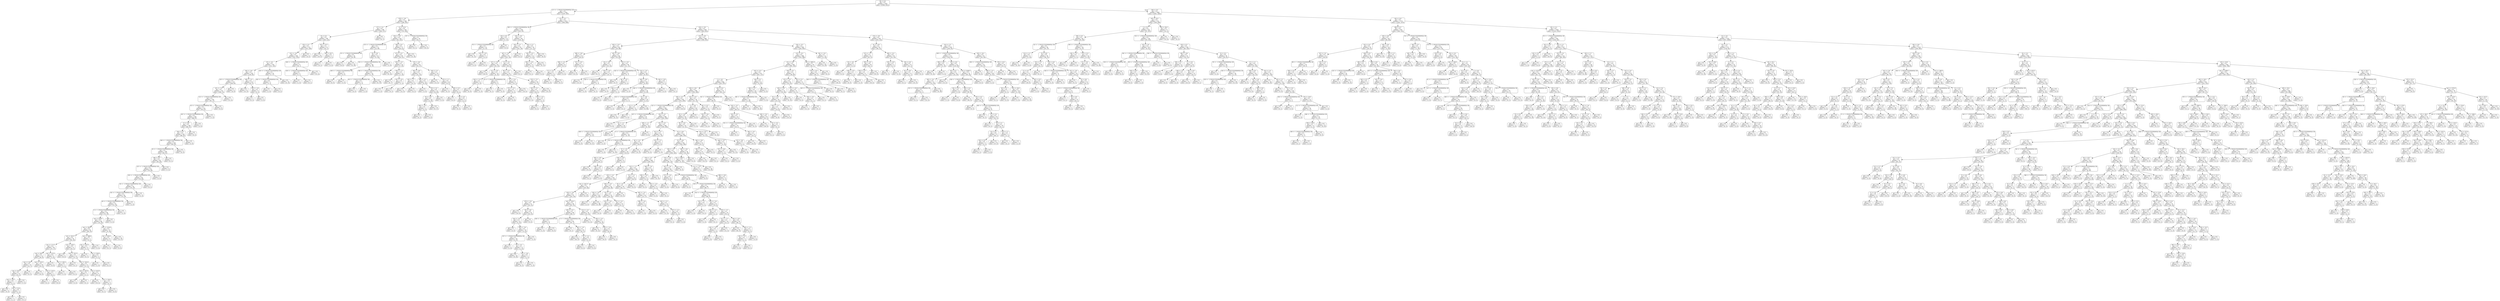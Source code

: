digraph Tree {
node [shape=box, style="rounded", color="black", fontname=helvetica] ;
edge [fontname=helvetica] ;
0 [label="96 <= 0.4\ngini = 0.5\nsamples = 3345\nvalue = [2598, 2612]"] ;
1 [label="117 <= -1.7014117331926443e+38\ngini = 0.5\nsamples = 1361\nvalue = [1197, 929]"] ;
0 -> 1 [labeldistance=2.5, labelangle=45, headlabel="True"] ;
2 [label="278 <= -3.8\ngini = 0.5\nsamples = 348\nvalue = [248, 281]"] ;
1 -> 2 ;
3 [label="177 <= 1.4\ngini = 0.5\nsamples = 188\nvalue = [169, 117]"] ;
2 -> 3 ;
4 [label="55 <= 0.3\ngini = 0.5\nsamples = 184\nvalue = [169, 110]"] ;
3 -> 4 ;
5 [label="276 <= 2.5\ngini = 0.5\nsamples = 172\nvalue = [147, 109]"] ;
4 -> 5 ;
6 [label="231 <= -0.4\ngini = 0.5\nsamples = 168\nvalue = [147, 103]"] ;
5 -> 6 ;
7 [label="87 <= -0.5\ngini = 0.5\nsamples = 159\nvalue = [131, 102]"] ;
6 -> 7 ;
8 [label="356 <= -4.6\ngini = 0.5\nsamples = 145\nvalue = [130, 85]"] ;
7 -> 8 ;
9 [label="235 <= -1.7014117331926443e+38\ngini = 0.5\nsamples = 127\nvalue = [106, 82]"] ;
8 -> 9 ;
10 [label="221 <= -1.2\ngini = 0.5\nsamples = 123\nvalue = [106, 73]"] ;
9 -> 10 ;
11 [label="112 <= -1.7014117331926443e+38\ngini = 0.5\nsamples = 116\nvalue = [95, 73]"] ;
10 -> 11 ;
12 [label="43 <= -1.7014117331926443e+38\ngini = 0.5\nsamples = 112\nvalue = [95, 67]"] ;
11 -> 12 ;
13 [label="267 <= -1.7014117331926443e+38\ngini = 0.5\nsamples = 108\nvalue = [88, 67]"] ;
12 -> 13 ;
14 [label="17 <= 0.8\ngini = 0.5\nsamples = 106\nvalue = [86, 67]"] ;
13 -> 14 ;
15 [label="358 <= 0.3\ngini = 0.5\nsamples = 105\nvalue = [86, 65]"] ;
14 -> 15 ;
16 [label="260 <= -1.7014117331926443e+38\ngini = 0.5\nsamples = 104\nvalue = [83, 65]"] ;
15 -> 16 ;
17 [label="42 <= -1.7014117331926443e+38\ngini = 0.5\nsamples = 100\nvalue = [83, 61]"] ;
16 -> 17 ;
18 [label="380 <= 0.5\ngini = 0.5\nsamples = 99\nvalue = [83, 60]"] ;
17 -> 18 ;
19 [label="337 <= -1.7014117331926443e+38\ngini = 0.5\nsamples = 95\nvalue = [76, 60]"] ;
18 -> 19 ;
20 [label="320 <= -1.7014117331926443e+38\ngini = 0.5\nsamples = 94\nvalue = [74, 60]"] ;
19 -> 20 ;
21 [label="18 <= -1.7014117331926443e+38\ngini = 0.5\nsamples = 93\nvalue = [74, 59]"] ;
20 -> 21 ;
22 [label="101 <= -1.7014117331926443e+38\ngini = 0.5\nsamples = 92\nvalue = [73, 59]"] ;
21 -> 22 ;
23 [label="60 <= -1.7014117331926443e+38\ngini = 0.5\nsamples = 91\nvalue = [72, 59]"] ;
22 -> 23 ;
24 [label="0 <= -1.7014117331926443e+38\ngini = 0.5\nsamples = 90\nvalue = [71, 59]"] ;
23 -> 24 ;
25 [label="rain <= 678.0\ngini = 0.5\nsamples = 89\nvalue = [70, 59]"] ;
24 -> 25 ;
26 [label="rain <= 502.0\ngini = 0.4\nsamples = 62\nvalue = [66, 25]"] ;
25 -> 26 ;
27 [label="rain <= 261.0\ngini = 0.4\nsamples = 55\nvalue = [62, 20]"] ;
26 -> 27 ;
28 [label="rain <= 177.0\ngini = 0.4\nsamples = 38\nvalue = [37, 17]"] ;
27 -> 28 ;
29 [label="rain <= 49.5\ngini = 0.3\nsamples = 32\nvalue = [36, 9]"] ;
28 -> 29 ;
30 [label="rain <= 34.5\ngini = 0.5\nsamples = 14\nvalue = [12, 7]"] ;
29 -> 30 ;
31 [label="rain <= 24.5\ngini = 0.2\nsamples = 12\nvalue = [12, 2]"] ;
30 -> 31 ;
32 [label="rain <= 18.5\ngini = 0.4\nsamples = 7\nvalue = [5, 2]"] ;
31 -> 32 ;
33 [label="gini = 0.0\nsamples = 4\nvalue = [4, 0]"] ;
32 -> 33 ;
34 [label="rain <= 23.0\ngini = 0.4\nsamples = 3\nvalue = [1, 2]"] ;
32 -> 34 ;
35 [label="gini = 0.5\nsamples = 2\nvalue = [1, 1]"] ;
34 -> 35 ;
36 [label="gini = 0.0\nsamples = 1\nvalue = [0, 1]"] ;
34 -> 36 ;
37 [label="gini = 0.0\nsamples = 5\nvalue = [7, 0]"] ;
31 -> 37 ;
38 [label="gini = 0.0\nsamples = 2\nvalue = [0, 5]"] ;
30 -> 38 ;
39 [label="rain <= 122.5\ngini = 0.1\nsamples = 18\nvalue = [24, 2]"] ;
29 -> 39 ;
40 [label="gini = 0.0\nsamples = 11\nvalue = [16, 0]"] ;
39 -> 40 ;
41 [label="rain <= 133.5\ngini = 0.3\nsamples = 7\nvalue = [8, 2]"] ;
39 -> 41 ;
42 [label="gini = 0.0\nsamples = 1\nvalue = [0, 2]"] ;
41 -> 42 ;
43 [label="gini = 0.0\nsamples = 6\nvalue = [8, 0]"] ;
41 -> 43 ;
44 [label="rain <= 213.5\ngini = 0.2\nsamples = 6\nvalue = [1, 8]"] ;
28 -> 44 ;
45 [label="gini = 0.0\nsamples = 4\nvalue = [0, 6]"] ;
44 -> 45 ;
46 [label="rain <= 245.5\ngini = 0.4\nsamples = 2\nvalue = [1, 2]"] ;
44 -> 46 ;
47 [label="gini = 0.0\nsamples = 1\nvalue = [1, 0]"] ;
46 -> 47 ;
48 [label="gini = 0.0\nsamples = 1\nvalue = [0, 2]"] ;
46 -> 48 ;
49 [label="rain <= 318.5\ngini = 0.2\nsamples = 17\nvalue = [25, 3]"] ;
27 -> 49 ;
50 [label="gini = 0.0\nsamples = 5\nvalue = [8, 0]"] ;
49 -> 50 ;
51 [label="rain <= 321.5\ngini = 0.3\nsamples = 12\nvalue = [17, 3]"] ;
49 -> 51 ;
52 [label="gini = 0.0\nsamples = 1\nvalue = [0, 1]"] ;
51 -> 52 ;
53 [label="rain <= 341.0\ngini = 0.2\nsamples = 11\nvalue = [17, 2]"] ;
51 -> 53 ;
54 [label="rain <= 327.0\ngini = 0.4\nsamples = 2\nvalue = [3, 1]"] ;
53 -> 54 ;
55 [label="gini = 0.0\nsamples = 1\nvalue = [3, 0]"] ;
54 -> 55 ;
56 [label="gini = 0.0\nsamples = 1\nvalue = [0, 1]"] ;
54 -> 56 ;
57 [label="rain <= 413.0\ngini = 0.1\nsamples = 9\nvalue = [14, 1]"] ;
53 -> 57 ;
58 [label="gini = 0.0\nsamples = 5\nvalue = [10, 0]"] ;
57 -> 58 ;
59 [label="rain <= 416.5\ngini = 0.3\nsamples = 4\nvalue = [4, 1]"] ;
57 -> 59 ;
60 [label="gini = 0.0\nsamples = 1\nvalue = [0, 1]"] ;
59 -> 60 ;
61 [label="gini = 0.0\nsamples = 3\nvalue = [4, 0]"] ;
59 -> 61 ;
62 [label="rain <= 589.0\ngini = 0.5\nsamples = 7\nvalue = [4, 5]"] ;
26 -> 62 ;
63 [label="rain <= 527.5\ngini = 0.3\nsamples = 4\nvalue = [1, 5]"] ;
62 -> 63 ;
64 [label="gini = 0.0\nsamples = 2\nvalue = [0, 3]"] ;
63 -> 64 ;
65 [label="rain <= 559.5\ngini = 0.4\nsamples = 2\nvalue = [1, 2]"] ;
63 -> 65 ;
66 [label="gini = 0.0\nsamples = 1\nvalue = [1, 0]"] ;
65 -> 66 ;
67 [label="gini = 0.0\nsamples = 1\nvalue = [0, 2]"] ;
65 -> 67 ;
68 [label="gini = 0.0\nsamples = 3\nvalue = [3, 0]"] ;
62 -> 68 ;
69 [label="rain <= 1219.5\ngini = 0.2\nsamples = 27\nvalue = [4, 34]"] ;
25 -> 69 ;
70 [label="rain <= 834.5\ngini = 0.5\nsamples = 9\nvalue = [4, 7]"] ;
69 -> 70 ;
71 [label="gini = 0.0\nsamples = 5\nvalue = [0, 7]"] ;
70 -> 71 ;
72 [label="gini = 0.0\nsamples = 4\nvalue = [4, 0]"] ;
70 -> 72 ;
73 [label="gini = 0.0\nsamples = 18\nvalue = [0, 27]"] ;
69 -> 73 ;
74 [label="gini = 0.0\nsamples = 1\nvalue = [1, 0]"] ;
24 -> 74 ;
75 [label="gini = 0.0\nsamples = 1\nvalue = [1, 0]"] ;
23 -> 75 ;
76 [label="gini = 0.0\nsamples = 1\nvalue = [1, 0]"] ;
22 -> 76 ;
77 [label="gini = 0.0\nsamples = 1\nvalue = [1, 0]"] ;
21 -> 77 ;
78 [label="gini = 0.0\nsamples = 1\nvalue = [0, 1]"] ;
20 -> 78 ;
79 [label="gini = 0.0\nsamples = 1\nvalue = [2, 0]"] ;
19 -> 79 ;
80 [label="gini = 0.0\nsamples = 4\nvalue = [7, 0]"] ;
18 -> 80 ;
81 [label="gini = 0.0\nsamples = 1\nvalue = [0, 1]"] ;
17 -> 81 ;
82 [label="gini = 0.0\nsamples = 4\nvalue = [0, 4]"] ;
16 -> 82 ;
83 [label="gini = 0.0\nsamples = 1\nvalue = [3, 0]"] ;
15 -> 83 ;
84 [label="gini = 0.0\nsamples = 1\nvalue = [0, 2]"] ;
14 -> 84 ;
85 [label="gini = 0.0\nsamples = 2\nvalue = [2, 0]"] ;
13 -> 85 ;
86 [label="gini = 0.0\nsamples = 4\nvalue = [7, 0]"] ;
12 -> 86 ;
87 [label="gini = 0.0\nsamples = 4\nvalue = [0, 6]"] ;
11 -> 87 ;
88 [label="gini = 0.0\nsamples = 7\nvalue = [11, 0]"] ;
10 -> 88 ;
89 [label="gini = 0.0\nsamples = 4\nvalue = [0, 9]"] ;
9 -> 89 ;
90 [label="389 <= -2.5\ngini = 0.2\nsamples = 18\nvalue = [24, 3]"] ;
8 -> 90 ;
91 [label="gini = 0.0\nsamples = 12\nvalue = [21, 0]"] ;
90 -> 91 ;
92 [label="100 <= -1.8\ngini = 0.5\nsamples = 6\nvalue = [3, 3]"] ;
90 -> 92 ;
93 [label="gini = 0.0\nsamples = 3\nvalue = [0, 3]"] ;
92 -> 93 ;
94 [label="gini = 0.0\nsamples = 3\nvalue = [3, 0]"] ;
92 -> 94 ;
95 [label="105 <= -1.7014117331926443e+38\ngini = 0.1\nsamples = 14\nvalue = [1, 17]"] ;
7 -> 95 ;
96 [label="265 <= -1.7014117331926443e+38\ngini = 0.4\nsamples = 3\nvalue = [1, 2]"] ;
95 -> 96 ;
97 [label="gini = 0.0\nsamples = 1\nvalue = [1, 0]"] ;
96 -> 97 ;
98 [label="gini = 0.0\nsamples = 2\nvalue = [0, 2]"] ;
96 -> 98 ;
99 [label="gini = 0.0\nsamples = 11\nvalue = [0, 15]"] ;
95 -> 99 ;
100 [label="108 <= -1.7014117331926443e+38\ngini = 0.1\nsamples = 9\nvalue = [16, 1]"] ;
6 -> 100 ;
101 [label="339 <= -1.7014117331926443e+38\ngini = 0.5\nsamples = 2\nvalue = [1, 1]"] ;
100 -> 101 ;
102 [label="gini = 0.0\nsamples = 1\nvalue = [1, 0]"] ;
101 -> 102 ;
103 [label="gini = 0.0\nsamples = 1\nvalue = [0, 1]"] ;
101 -> 103 ;
104 [label="gini = 0.0\nsamples = 7\nvalue = [15, 0]"] ;
100 -> 104 ;
105 [label="gini = 0.0\nsamples = 4\nvalue = [0, 6]"] ;
5 -> 105 ;
106 [label="163 <= 27.5\ngini = 0.1\nsamples = 12\nvalue = [22, 1]"] ;
4 -> 106 ;
107 [label="gini = 0.0\nsamples = 10\nvalue = [19, 0]"] ;
106 -> 107 ;
108 [label="385 <= 43.7\ngini = 0.4\nsamples = 2\nvalue = [3, 1]"] ;
106 -> 108 ;
109 [label="gini = 0.0\nsamples = 1\nvalue = [0, 1]"] ;
108 -> 109 ;
110 [label="gini = 0.0\nsamples = 1\nvalue = [3, 0]"] ;
108 -> 110 ;
111 [label="gini = 0.0\nsamples = 4\nvalue = [0, 7]"] ;
3 -> 111 ;
112 [label="12 <= 11.6\ngini = 0.4\nsamples = 160\nvalue = [79, 164]"] ;
2 -> 112 ;
113 [label="224 <= -0.9\ngini = 0.4\nsamples = 150\nvalue = [63, 163]"] ;
112 -> 113 ;
114 [label="273 <= -1.7014117331926443e+38\ngini = 0.2\nsamples = 73\nvalue = [13, 96]"] ;
113 -> 114 ;
115 [label="55 <= -1.7014117331926443e+38\ngini = 0.4\nsamples = 16\nvalue = [8, 18]"] ;
114 -> 115 ;
116 [label="gini = 0.0\nsamples = 6\nvalue = [8, 0]"] ;
115 -> 116 ;
117 [label="gini = 0.0\nsamples = 10\nvalue = [0, 18]"] ;
115 -> 117 ;
118 [label="39 <= 3.8\ngini = 0.1\nsamples = 57\nvalue = [5, 78]"] ;
114 -> 118 ;
119 [label="252 <= -1.7014117331926443e+38\ngini = 0.1\nsamples = 56\nvalue = [4, 78]"] ;
118 -> 119 ;
120 [label="249 <= -1.7014117331926443e+38\ngini = 0.5\nsamples = 4\nvalue = [3, 4]"] ;
119 -> 120 ;
121 [label="gini = 0.0\nsamples = 1\nvalue = [0, 4]"] ;
120 -> 121 ;
122 [label="gini = 0.0\nsamples = 3\nvalue = [3, 0]"] ;
120 -> 122 ;
123 [label="348 <= -1.7014117331926443e+38\ngini = 0.0\nsamples = 52\nvalue = [1, 74]"] ;
119 -> 123 ;
124 [label="66 <= -1.7014117331926443e+38\ngini = 0.3\nsamples = 4\nvalue = [1, 4]"] ;
123 -> 124 ;
125 [label="gini = 0.0\nsamples = 3\nvalue = [0, 4]"] ;
124 -> 125 ;
126 [label="gini = 0.0\nsamples = 1\nvalue = [1, 0]"] ;
124 -> 126 ;
127 [label="gini = 0.0\nsamples = 48\nvalue = [0, 70]"] ;
123 -> 127 ;
128 [label="gini = 0.0\nsamples = 1\nvalue = [1, 0]"] ;
118 -> 128 ;
129 [label="188 <= 4.4\ngini = 0.5\nsamples = 77\nvalue = [50, 67]"] ;
113 -> 129 ;
130 [label="273 <= -0.7\ngini = 0.5\nsamples = 69\nvalue = [50, 51]"] ;
129 -> 130 ;
131 [label="229 <= -1.0\ngini = 0.3\nsamples = 19\nvalue = [7, 24]"] ;
130 -> 131 ;
132 [label="gini = 0.0\nsamples = 8\nvalue = [0, 14]"] ;
131 -> 132 ;
133 [label="359 <= -1.3\ngini = 0.5\nsamples = 11\nvalue = [7, 10]"] ;
131 -> 133 ;
134 [label="gini = 0.0\nsamples = 4\nvalue = [0, 7]"] ;
133 -> 134 ;
135 [label="197 <= -0.2\ngini = 0.4\nsamples = 7\nvalue = [7, 3]"] ;
133 -> 135 ;
136 [label="gini = 0.0\nsamples = 5\nvalue = [7, 0]"] ;
135 -> 136 ;
137 [label="gini = 0.0\nsamples = 2\nvalue = [0, 3]"] ;
135 -> 137 ;
138 [label="179 <= -0.0\ngini = 0.5\nsamples = 50\nvalue = [43, 27]"] ;
130 -> 138 ;
139 [label="305 <= -0.8\ngini = 0.5\nsamples = 31\nvalue = [21, 22]"] ;
138 -> 139 ;
140 [label="245 <= 1.3\ngini = 0.2\nsamples = 8\nvalue = [12, 2]"] ;
139 -> 140 ;
141 [label="gini = 0.0\nsamples = 6\nvalue = [12, 0]"] ;
140 -> 141 ;
142 [label="gini = 0.0\nsamples = 2\nvalue = [0, 2]"] ;
140 -> 142 ;
143 [label="296 <= -0.7\ngini = 0.4\nsamples = 23\nvalue = [9, 20]"] ;
139 -> 143 ;
144 [label="gini = 0.0\nsamples = 2\nvalue = [3, 0]"] ;
143 -> 144 ;
145 [label="370 <= 3.2\ngini = 0.4\nsamples = 21\nvalue = [6, 20]"] ;
143 -> 145 ;
146 [label="34 <= -0.6\ngini = 0.2\nsamples = 19\nvalue = [3, 20]"] ;
145 -> 146 ;
147 [label="380 <= -0.5\ngini = 0.5\nsamples = 5\nvalue = [3, 3]"] ;
146 -> 147 ;
148 [label="gini = 0.0\nsamples = 2\nvalue = [0, 3]"] ;
147 -> 148 ;
149 [label="gini = 0.0\nsamples = 3\nvalue = [3, 0]"] ;
147 -> 149 ;
150 [label="gini = 0.0\nsamples = 14\nvalue = [0, 17]"] ;
146 -> 150 ;
151 [label="gini = 0.0\nsamples = 2\nvalue = [3, 0]"] ;
145 -> 151 ;
152 [label="339 <= 1.4\ngini = 0.3\nsamples = 19\nvalue = [22, 5]"] ;
138 -> 152 ;
153 [label="gini = 0.0\nsamples = 9\nvalue = [13, 0]"] ;
152 -> 153 ;
154 [label="274 <= 1.7\ngini = 0.5\nsamples = 10\nvalue = [9, 5]"] ;
152 -> 154 ;
155 [label="gini = 0.0\nsamples = 3\nvalue = [0, 3]"] ;
154 -> 155 ;
156 [label="189 <= 2.4\ngini = 0.3\nsamples = 7\nvalue = [9, 2]"] ;
154 -> 156 ;
157 [label="gini = 0.0\nsamples = 3\nvalue = [6, 0]"] ;
156 -> 157 ;
158 [label="98 <= 2.9\ngini = 0.5\nsamples = 4\nvalue = [3, 2]"] ;
156 -> 158 ;
159 [label="gini = 0.0\nsamples = 2\nvalue = [0, 2]"] ;
158 -> 159 ;
160 [label="gini = 0.0\nsamples = 2\nvalue = [3, 0]"] ;
158 -> 160 ;
161 [label="gini = 0.0\nsamples = 8\nvalue = [0, 16]"] ;
129 -> 161 ;
162 [label="147 <= -1.7014117331926443e+38\ngini = 0.1\nsamples = 10\nvalue = [16, 1]"] ;
112 -> 162 ;
163 [label="gini = 0.0\nsamples = 1\nvalue = [0, 1]"] ;
162 -> 163 ;
164 [label="gini = 0.0\nsamples = 9\nvalue = [16, 0]"] ;
162 -> 164 ;
165 [label="14 <= -5.1\ngini = 0.5\nsamples = 1013\nvalue = [949, 648]"] ;
1 -> 165 ;
166 [label="304 <= -1.7014117331926443e+38\ngini = 0.4\nsamples = 109\nvalue = [125, 45]"] ;
165 -> 166 ;
167 [label="130 <= 0.5\ngini = 0.4\nsamples = 15\nvalue = [7, 15]"] ;
166 -> 167 ;
168 [label="76 <= -1.7014117331926443e+38\ngini = 0.3\nsamples = 13\nvalue = [3, 15]"] ;
167 -> 168 ;
169 [label="gini = 0.0\nsamples = 8\nvalue = [0, 13]"] ;
168 -> 169 ;
170 [label="107 <= -2.9\ngini = 0.5\nsamples = 5\nvalue = [3, 2]"] ;
168 -> 170 ;
171 [label="gini = 0.0\nsamples = 3\nvalue = [3, 0]"] ;
170 -> 171 ;
172 [label="gini = 0.0\nsamples = 2\nvalue = [0, 2]"] ;
170 -> 172 ;
173 [label="gini = 0.0\nsamples = 2\nvalue = [4, 0]"] ;
167 -> 173 ;
174 [label="126 <= -0.0\ngini = 0.3\nsamples = 94\nvalue = [118, 30]"] ;
166 -> 174 ;
175 [label="245 <= 1.5\ngini = 0.2\nsamples = 78\nvalue = [107, 18]"] ;
174 -> 175 ;
176 [label="367 <= -5.8\ngini = 0.2\nsamples = 76\nvalue = [107, 16]"] ;
175 -> 176 ;
177 [label="127 <= -5.8\ngini = 0.4\nsamples = 20\nvalue = [24, 10]"] ;
176 -> 177 ;
178 [label="gini = 0.0\nsamples = 10\nvalue = [18, 0]"] ;
177 -> 178 ;
179 [label="111 <= -5.6\ngini = 0.5\nsamples = 10\nvalue = [6, 10]"] ;
177 -> 179 ;
180 [label="149 <= -5.3\ngini = 0.2\nsamples = 6\nvalue = [1, 9]"] ;
179 -> 180 ;
181 [label="gini = 0.0\nsamples = 5\nvalue = [0, 9]"] ;
180 -> 181 ;
182 [label="gini = 0.0\nsamples = 1\nvalue = [1, 0]"] ;
180 -> 182 ;
183 [label="22 <= -1.7014117331926443e+38\ngini = 0.3\nsamples = 4\nvalue = [5, 1]"] ;
179 -> 183 ;
184 [label="gini = 0.0\nsamples = 1\nvalue = [0, 1]"] ;
183 -> 184 ;
185 [label="gini = 0.0\nsamples = 3\nvalue = [5, 0]"] ;
183 -> 185 ;
186 [label="13 <= -0.1\ngini = 0.1\nsamples = 56\nvalue = [83, 6]"] ;
176 -> 186 ;
187 [label="99 <= -5.4\ngini = 0.1\nsamples = 55\nvalue = [83, 5]"] ;
186 -> 187 ;
188 [label="51 <= -5.4\ngini = 0.3\nsamples = 9\nvalue = [12, 3]"] ;
187 -> 188 ;
189 [label="175 <= -5.3\ngini = 0.5\nsamples = 4\nvalue = [2, 3]"] ;
188 -> 189 ;
190 [label="gini = 0.0\nsamples = 3\nvalue = [0, 3]"] ;
189 -> 190 ;
191 [label="gini = 0.0\nsamples = 1\nvalue = [2, 0]"] ;
189 -> 191 ;
192 [label="gini = 0.0\nsamples = 5\nvalue = [10, 0]"] ;
188 -> 192 ;
193 [label="274 <= -5.1\ngini = 0.1\nsamples = 46\nvalue = [71, 2]"] ;
187 -> 193 ;
194 [label="145 <= -5.1\ngini = 0.2\nsamples = 12\nvalue = [18, 2]"] ;
193 -> 194 ;
195 [label="gini = 0.0\nsamples = 9\nvalue = [17, 0]"] ;
194 -> 195 ;
196 [label="290 <= -4.3\ngini = 0.4\nsamples = 3\nvalue = [1, 2]"] ;
194 -> 196 ;
197 [label="gini = 0.0\nsamples = 2\nvalue = [0, 2]"] ;
196 -> 197 ;
198 [label="gini = 0.0\nsamples = 1\nvalue = [1, 0]"] ;
196 -> 198 ;
199 [label="gini = 0.0\nsamples = 34\nvalue = [53, 0]"] ;
193 -> 199 ;
200 [label="gini = 0.0\nsamples = 1\nvalue = [0, 1]"] ;
186 -> 200 ;
201 [label="gini = 0.0\nsamples = 2\nvalue = [0, 2]"] ;
175 -> 201 ;
202 [label="256 <= 2.1\ngini = 0.5\nsamples = 16\nvalue = [11, 12]"] ;
174 -> 202 ;
203 [label="336 <= -0.3\ngini = 0.3\nsamples = 12\nvalue = [3, 12]"] ;
202 -> 203 ;
204 [label="264 <= -1.8\ngini = 0.4\nsamples = 4\nvalue = [3, 1]"] ;
203 -> 204 ;
205 [label="gini = 0.0\nsamples = 1\nvalue = [0, 1]"] ;
204 -> 205 ;
206 [label="gini = 0.0\nsamples = 3\nvalue = [3, 0]"] ;
204 -> 206 ;
207 [label="gini = 0.0\nsamples = 8\nvalue = [0, 11]"] ;
203 -> 207 ;
208 [label="gini = 0.0\nsamples = 4\nvalue = [8, 0]"] ;
202 -> 208 ;
209 [label="136 <= -0.2\ngini = 0.5\nsamples = 904\nvalue = [824, 603]"] ;
165 -> 209 ;
210 [label="214 <= -4.6\ngini = 0.5\nsamples = 684\nvalue = [590, 493]"] ;
209 -> 210 ;
211 [label="259 <= -5.0\ngini = 0.5\nsamples = 85\nvalue = [54, 88]"] ;
210 -> 211 ;
212 [label="380 <= -4.8\ngini = 0.3\nsamples = 19\nvalue = [29, 6]"] ;
211 -> 212 ;
213 [label="382 <= -5.2\ngini = 0.5\nsamples = 8\nvalue = [6, 5]"] ;
212 -> 213 ;
214 [label="57 <= -5.2\ngini = 0.3\nsamples = 5\nvalue = [1, 5]"] ;
213 -> 214 ;
215 [label="gini = 0.0\nsamples = 1\nvalue = [1, 0]"] ;
214 -> 215 ;
216 [label="gini = 0.0\nsamples = 4\nvalue = [0, 5]"] ;
214 -> 216 ;
217 [label="gini = 0.0\nsamples = 3\nvalue = [5, 0]"] ;
213 -> 217 ;
218 [label="157 <= -0.4\ngini = 0.1\nsamples = 11\nvalue = [23, 1]"] ;
212 -> 218 ;
219 [label="gini = 0.0\nsamples = 10\nvalue = [23, 0]"] ;
218 -> 219 ;
220 [label="gini = 0.0\nsamples = 1\nvalue = [0, 1]"] ;
218 -> 220 ;
221 [label="187 <= -4.8\ngini = 0.4\nsamples = 66\nvalue = [25, 82]"] ;
211 -> 221 ;
222 [label="18 <= -4.9\ngini = 0.5\nsamples = 17\nvalue = [14, 10]"] ;
221 -> 222 ;
223 [label="gini = 0.0\nsamples = 5\nvalue = [0, 7]"] ;
222 -> 223 ;
224 [label="178 <= -2.8\ngini = 0.3\nsamples = 12\nvalue = [14, 3]"] ;
222 -> 224 ;
225 [label="gini = 0.0\nsamples = 9\nvalue = [13, 0]"] ;
224 -> 225 ;
226 [label="128 <= -1.7014117331926443e+38\ngini = 0.4\nsamples = 3\nvalue = [1, 3]"] ;
224 -> 226 ;
227 [label="gini = 0.0\nsamples = 1\nvalue = [1, 0]"] ;
226 -> 227 ;
228 [label="gini = 0.0\nsamples = 2\nvalue = [0, 3]"] ;
226 -> 228 ;
229 [label="335 <= -5.0\ngini = 0.2\nsamples = 49\nvalue = [11, 72]"] ;
221 -> 229 ;
230 [label="142 <= -1.7014117331926443e+38\ngini = 0.5\nsamples = 9\nvalue = [5, 7]"] ;
229 -> 230 ;
231 [label="gini = 0.0\nsamples = 2\nvalue = [0, 5]"] ;
230 -> 231 ;
232 [label="86 <= -2.6\ngini = 0.4\nsamples = 7\nvalue = [5, 2]"] ;
230 -> 232 ;
233 [label="gini = 0.0\nsamples = 4\nvalue = [4, 0]"] ;
232 -> 233 ;
234 [label="284 <= -2.0\ngini = 0.4\nsamples = 3\nvalue = [1, 2]"] ;
232 -> 234 ;
235 [label="gini = 0.0\nsamples = 2\nvalue = [0, 2]"] ;
234 -> 235 ;
236 [label="gini = 0.0\nsamples = 1\nvalue = [1, 0]"] ;
234 -> 236 ;
237 [label="110 <= -1.0\ngini = 0.2\nsamples = 40\nvalue = [6, 65]"] ;
229 -> 237 ;
238 [label="206 <= -4.9\ngini = 0.1\nsamples = 38\nvalue = [4, 64]"] ;
237 -> 238 ;
239 [label="gini = 0.0\nsamples = 2\nvalue = [2, 0]"] ;
238 -> 239 ;
240 [label="248 <= -1.7014117331926443e+38\ngini = 0.1\nsamples = 36\nvalue = [2, 64]"] ;
238 -> 240 ;
241 [label="232 <= -1.7014117331926443e+38\ngini = 0.4\nsamples = 2\nvalue = [1, 3]"] ;
240 -> 241 ;
242 [label="gini = 0.0\nsamples = 1\nvalue = [1, 0]"] ;
241 -> 242 ;
243 [label="gini = 0.0\nsamples = 1\nvalue = [0, 3]"] ;
241 -> 243 ;
244 [label="10 <= -4.6\ngini = 0.0\nsamples = 34\nvalue = [1, 61]"] ;
240 -> 244 ;
245 [label="113 <= -4.7\ngini = 0.1\nsamples = 9\nvalue = [1, 13]"] ;
244 -> 245 ;
246 [label="gini = 0.0\nsamples = 8\nvalue = [0, 13]"] ;
245 -> 246 ;
247 [label="gini = 0.0\nsamples = 1\nvalue = [1, 0]"] ;
245 -> 247 ;
248 [label="gini = 0.0\nsamples = 25\nvalue = [0, 48]"] ;
244 -> 248 ;
249 [label="149 <= -0.9\ngini = 0.4\nsamples = 2\nvalue = [2, 1]"] ;
237 -> 249 ;
250 [label="gini = 0.0\nsamples = 1\nvalue = [2, 0]"] ;
249 -> 250 ;
251 [label="gini = 0.0\nsamples = 1\nvalue = [0, 1]"] ;
249 -> 251 ;
252 [label="136 <= -0.3\ngini = 0.5\nsamples = 599\nvalue = [536, 405]"] ;
210 -> 252 ;
253 [label="135 <= -0.3\ngini = 0.5\nsamples = 588\nvalue = [535, 386]"] ;
252 -> 253 ;
254 [label="211 <= -0.4\ngini = 0.5\nsamples = 564\nvalue = [495, 383]"] ;
253 -> 254 ;
255 [label="247 <= -0.3\ngini = 0.5\nsamples = 511\nvalue = [457, 317]"] ;
254 -> 255 ;
256 [label="3 <= -0.5\ngini = 0.5\nsamples = 496\nvalue = [453, 297]"] ;
255 -> 256 ;
257 [label="320 <= -0.6\ngini = 0.5\nsamples = 449\nvalue = [393, 284]"] ;
256 -> 257 ;
258 [label="200 <= -0.7\ngini = 0.5\nsamples = 410\nvalue = [372, 249]"] ;
257 -> 258 ;
259 [label="132 <= -1.7014117331926443e+38\ngini = 0.5\nsamples = 399\nvalue = [354, 249]"] ;
258 -> 259 ;
260 [label="347 <= -1.7014117331926443e+38\ngini = 0.4\nsamples = 19\nvalue = [9, 21]"] ;
259 -> 260 ;
261 [label="gini = 0.0\nsamples = 3\nvalue = [5, 0]"] ;
260 -> 261 ;
262 [label="92 <= -1.3\ngini = 0.3\nsamples = 16\nvalue = [4, 21]"] ;
260 -> 262 ;
263 [label="299 <= -1.7014117331926443e+38\ngini = 0.2\nsamples = 15\nvalue = [2, 21]"] ;
262 -> 263 ;
264 [label="gini = 0.0\nsamples = 2\nvalue = [2, 0]"] ;
263 -> 264 ;
265 [label="gini = 0.0\nsamples = 13\nvalue = [0, 21]"] ;
263 -> 265 ;
266 [label="gini = 0.0\nsamples = 1\nvalue = [2, 0]"] ;
262 -> 266 ;
267 [label="193 <= -4.7\ngini = 0.5\nsamples = 380\nvalue = [345, 228]"] ;
259 -> 267 ;
268 [label="189 <= -1.1\ngini = 0.4\nsamples = 16\nvalue = [6, 19]"] ;
267 -> 268 ;
269 [label="0 <= -1.7014117331926443e+38\ngini = 0.2\nsamples = 14\nvalue = [2, 19]"] ;
268 -> 269 ;
270 [label="gini = 0.0\nsamples = 1\nvalue = [1, 0]"] ;
269 -> 270 ;
271 [label="337 <= -1.7014117331926443e+38\ngini = 0.1\nsamples = 13\nvalue = [1, 19]"] ;
269 -> 271 ;
272 [label="gini = 0.0\nsamples = 1\nvalue = [1, 0]"] ;
271 -> 272 ;
273 [label="gini = 0.0\nsamples = 12\nvalue = [0, 19]"] ;
271 -> 273 ;
274 [label="gini = 0.0\nsamples = 2\nvalue = [4, 0]"] ;
268 -> 274 ;
275 [label="351 <= -4.3\ngini = 0.5\nsamples = 364\nvalue = [339, 209]"] ;
267 -> 275 ;
276 [label="313 <= -1.5\ngini = 0.3\nsamples = 40\nvalue = [51, 10]"] ;
275 -> 276 ;
277 [label="40 <= -4.3\ngini = 0.2\nsamples = 36\nvalue = [50, 6]"] ;
276 -> 277 ;
278 [label="47 <= -4.5\ngini = 0.4\nsamples = 18\nvalue = [19, 6]"] ;
277 -> 278 ;
279 [label="360 <= -4.6\ngini = 0.1\nsamples = 12\nvalue = [18, 1]"] ;
278 -> 279 ;
280 [label="gini = 0.0\nsamples = 8\nvalue = [15, 0]"] ;
279 -> 280 ;
281 [label="108 <= -4.6\ngini = 0.4\nsamples = 4\nvalue = [3, 1]"] ;
279 -> 281 ;
282 [label="gini = 0.0\nsamples = 1\nvalue = [0, 1]"] ;
281 -> 282 ;
283 [label="gini = 0.0\nsamples = 3\nvalue = [3, 0]"] ;
281 -> 283 ;
284 [label="146 <= -4.0\ngini = 0.3\nsamples = 6\nvalue = [1, 5]"] ;
278 -> 284 ;
285 [label="gini = 0.0\nsamples = 5\nvalue = [0, 5]"] ;
284 -> 285 ;
286 [label="gini = 0.0\nsamples = 1\nvalue = [1, 0]"] ;
284 -> 286 ;
287 [label="gini = 0.0\nsamples = 18\nvalue = [31, 0]"] ;
277 -> 287 ;
288 [label="155 <= -1.1\ngini = 0.3\nsamples = 4\nvalue = [1, 4]"] ;
276 -> 288 ;
289 [label="gini = 0.0\nsamples = 3\nvalue = [0, 4]"] ;
288 -> 289 ;
290 [label="gini = 0.0\nsamples = 1\nvalue = [1, 0]"] ;
288 -> 290 ;
291 [label="74 <= -0.8\ngini = 0.5\nsamples = 324\nvalue = [288, 199]"] ;
275 -> 291 ;
292 [label="79 <= -0.8\ngini = 0.5\nsamples = 301\nvalue = [256, 196]"] ;
291 -> 292 ;
293 [label="100 <= -1.4\ngini = 0.5\nsamples = 271\nvalue = [246, 160]"] ;
292 -> 293 ;
294 [label="379 <= -1.0\ngini = 0.5\nsamples = 200\nvalue = [164, 141]"] ;
293 -> 294 ;
295 [label="314 <= -1.7\ngini = 0.5\nsamples = 186\nvalue = [161, 123]"] ;
294 -> 295 ;
296 [label="130 <= -1.9\ngini = 0.5\nsamples = 154\nvalue = [125, 114]"] ;
295 -> 296 ;
297 [label="rain <= 2417.0\ngini = 0.5\nsamples = 111\nvalue = [107, 66]"] ;
296 -> 297 ;
298 [label="239 <= -3.8\ngini = 0.4\nsamples = 97\nvalue = [107, 44]"] ;
297 -> 298 ;
299 [label="279 <= -4.4\ngini = 0.5\nsamples = 31\nvalue = [20, 23]"] ;
298 -> 299 ;
300 [label="gini = 0.0\nsamples = 6\nvalue = [10, 0]"] ;
299 -> 300 ;
301 [label="58 <= -3.8\ngini = 0.4\nsamples = 25\nvalue = [10, 23]"] ;
299 -> 301 ;
302 [label="226 <= -4.4\ngini = 0.3\nsamples = 21\nvalue = [5, 23]"] ;
301 -> 302 ;
303 [label="gini = 0.0\nsamples = 2\nvalue = [2, 0]"] ;
302 -> 303 ;
304 [label="358 <= -3.0\ngini = 0.2\nsamples = 19\nvalue = [3, 23]"] ;
302 -> 304 ;
305 [label="237 <= -1.7014117331926443e+38\ngini = 0.1\nsamples = 18\nvalue = [2, 23]"] ;
304 -> 305 ;
306 [label="gini = 0.0\nsamples = 1\nvalue = [1, 0]"] ;
305 -> 306 ;
307 [label="59 <= -4.1\ngini = 0.1\nsamples = 17\nvalue = [1, 23]"] ;
305 -> 307 ;
308 [label="gini = 0.0\nsamples = 14\nvalue = [0, 20]"] ;
307 -> 308 ;
309 [label="94 <= -3.8\ngini = 0.4\nsamples = 3\nvalue = [1, 3]"] ;
307 -> 309 ;
310 [label="gini = 0.0\nsamples = 2\nvalue = [0, 3]"] ;
309 -> 310 ;
311 [label="gini = 0.0\nsamples = 1\nvalue = [1, 0]"] ;
309 -> 311 ;
312 [label="gini = 0.0\nsamples = 1\nvalue = [1, 0]"] ;
304 -> 312 ;
313 [label="gini = 0.0\nsamples = 4\nvalue = [5, 0]"] ;
301 -> 313 ;
314 [label="rain <= 741.5\ngini = 0.3\nsamples = 66\nvalue = [87, 21]"] ;
298 -> 314 ;
315 [label="205 <= -4.3\ngini = 0.2\nsamples = 48\nvalue = [68, 7]"] ;
314 -> 315 ;
316 [label="244 <= -1.7014117331926443e+38\ngini = 0.3\nsamples = 4\nvalue = [1, 4]"] ;
315 -> 316 ;
317 [label="gini = 0.0\nsamples = 1\nvalue = [1, 0]"] ;
316 -> 317 ;
318 [label="gini = 0.0\nsamples = 3\nvalue = [0, 4]"] ;
316 -> 318 ;
319 [label="2 <= -1.7014117331926443e+38\ngini = 0.1\nsamples = 44\nvalue = [67, 3]"] ;
315 -> 319 ;
320 [label="gini = 0.0\nsamples = 1\nvalue = [0, 1]"] ;
319 -> 320 ;
321 [label="340 <= -1.9\ngini = 0.1\nsamples = 43\nvalue = [67, 2]"] ;
319 -> 321 ;
322 [label="gini = 0.0\nsamples = 38\nvalue = [62, 0]"] ;
321 -> 322 ;
323 [label="91 <= -2.1\ngini = 0.4\nsamples = 5\nvalue = [5, 2]"] ;
321 -> 323 ;
324 [label="gini = 0.0\nsamples = 1\nvalue = [0, 2]"] ;
323 -> 324 ;
325 [label="gini = 0.0\nsamples = 4\nvalue = [5, 0]"] ;
323 -> 325 ;
326 [label="113 <= -3.2\ngini = 0.5\nsamples = 18\nvalue = [19, 14]"] ;
314 -> 326 ;
327 [label="gini = 0.0\nsamples = 5\nvalue = [11, 0]"] ;
326 -> 327 ;
328 [label="209 <= -2.4\ngini = 0.5\nsamples = 13\nvalue = [8, 14]"] ;
326 -> 328 ;
329 [label="gini = 0.0\nsamples = 8\nvalue = [0, 12]"] ;
328 -> 329 ;
330 [label="259 <= -1.9\ngini = 0.3\nsamples = 5\nvalue = [8, 2]"] ;
328 -> 330 ;
331 [label="gini = 0.0\nsamples = 4\nvalue = [8, 0]"] ;
330 -> 331 ;
332 [label="gini = 0.0\nsamples = 1\nvalue = [0, 2]"] ;
330 -> 332 ;
333 [label="gini = 0.0\nsamples = 14\nvalue = [0, 22]"] ;
297 -> 333 ;
334 [label="369 <= -1.8\ngini = 0.4\nsamples = 43\nvalue = [18, 48]"] ;
296 -> 334 ;
335 [label="156 <= -3.0\ngini = 0.1\nsamples = 29\nvalue = [2, 38]"] ;
334 -> 335 ;
336 [label="gini = 0.0\nsamples = 1\nvalue = [2, 0]"] ;
335 -> 336 ;
337 [label="gini = 0.0\nsamples = 28\nvalue = [0, 38]"] ;
335 -> 337 ;
338 [label="50 <= -1.9\ngini = 0.5\nsamples = 14\nvalue = [16, 10]"] ;
334 -> 338 ;
339 [label="124 <= -1.6\ngini = 0.2\nsamples = 4\nvalue = [1, 9]"] ;
338 -> 339 ;
340 [label="gini = 0.0\nsamples = 3\nvalue = [0, 9]"] ;
339 -> 340 ;
341 [label="gini = 0.0\nsamples = 1\nvalue = [1, 0]"] ;
339 -> 341 ;
342 [label="251 <= -2.2\ngini = 0.1\nsamples = 10\nvalue = [15, 1]"] ;
338 -> 342 ;
343 [label="gini = 0.0\nsamples = 1\nvalue = [0, 1]"] ;
342 -> 343 ;
344 [label="gini = 0.0\nsamples = 9\nvalue = [15, 0]"] ;
342 -> 344 ;
345 [label="79 <= -1.3\ngini = 0.3\nsamples = 32\nvalue = [36, 9]"] ;
295 -> 345 ;
346 [label="20 <= -1.6\ngini = 0.3\nsamples = 30\nvalue = [36, 7]"] ;
345 -> 346 ;
347 [label="gini = 0.0\nsamples = 14\nvalue = [23, 0]"] ;
346 -> 347 ;
348 [label="387 <= -1.6\ngini = 0.5\nsamples = 16\nvalue = [13, 7]"] ;
346 -> 348 ;
349 [label="396 <= -1.6\ngini = 0.3\nsamples = 4\nvalue = [1, 4]"] ;
348 -> 349 ;
350 [label="gini = 0.0\nsamples = 1\nvalue = [1, 0]"] ;
349 -> 350 ;
351 [label="gini = 0.0\nsamples = 3\nvalue = [0, 4]"] ;
349 -> 351 ;
352 [label="263 <= -1.3\ngini = 0.3\nsamples = 12\nvalue = [12, 3]"] ;
348 -> 352 ;
353 [label="gini = 0.0\nsamples = 8\nvalue = [11, 0]"] ;
352 -> 353 ;
354 [label="227 <= -1.2\ngini = 0.4\nsamples = 4\nvalue = [1, 3]"] ;
352 -> 354 ;
355 [label="gini = 0.0\nsamples = 3\nvalue = [0, 3]"] ;
354 -> 355 ;
356 [label="gini = 0.0\nsamples = 1\nvalue = [1, 0]"] ;
354 -> 356 ;
357 [label="gini = 0.0\nsamples = 2\nvalue = [0, 2]"] ;
345 -> 357 ;
358 [label="200 <= -1.6\ngini = 0.2\nsamples = 14\nvalue = [3, 18]"] ;
294 -> 358 ;
359 [label="269 <= -2.0\ngini = 0.5\nsamples = 6\nvalue = [3, 3]"] ;
358 -> 359 ;
360 [label="gini = 0.0\nsamples = 2\nvalue = [0, 2]"] ;
359 -> 360 ;
361 [label="203 <= -1.6\ngini = 0.4\nsamples = 4\nvalue = [3, 1]"] ;
359 -> 361 ;
362 [label="gini = 0.0\nsamples = 3\nvalue = [3, 0]"] ;
361 -> 362 ;
363 [label="gini = 0.0\nsamples = 1\nvalue = [0, 1]"] ;
361 -> 363 ;
364 [label="gini = 0.0\nsamples = 8\nvalue = [0, 15]"] ;
358 -> 364 ;
365 [label="179 <= -0.8\ngini = 0.3\nsamples = 71\nvalue = [82, 19]"] ;
293 -> 365 ;
366 [label="247 <= -1.8\ngini = 0.3\nsamples = 68\nvalue = [82, 15]"] ;
365 -> 366 ;
367 [label="273 <= -1.6\ngini = 0.4\nsamples = 6\nvalue = [2, 6]"] ;
366 -> 367 ;
368 [label="gini = 0.0\nsamples = 1\nvalue = [2, 0]"] ;
367 -> 368 ;
369 [label="gini = 0.0\nsamples = 5\nvalue = [0, 6]"] ;
367 -> 369 ;
370 [label="84 <= -1.7014117331926443e+38\ngini = 0.2\nsamples = 62\nvalue = [80, 9]"] ;
366 -> 370 ;
371 [label="gini = 0.0\nsamples = 2\nvalue = [0, 2]"] ;
370 -> 371 ;
372 [label="239 <= -1.7014117331926443e+38\ngini = 0.1\nsamples = 60\nvalue = [80, 7]"] ;
370 -> 372 ;
373 [label="gini = 0.0\nsamples = 1\nvalue = [0, 1]"] ;
372 -> 373 ;
374 [label="352 <= -1.7014117331926443e+38\ngini = 0.1\nsamples = 59\nvalue = [80, 6]"] ;
372 -> 374 ;
375 [label="28 <= -1.1\ngini = 0.4\nsamples = 2\nvalue = [1, 2]"] ;
374 -> 375 ;
376 [label="gini = 0.0\nsamples = 1\nvalue = [1, 0]"] ;
375 -> 376 ;
377 [label="gini = 0.0\nsamples = 1\nvalue = [0, 2]"] ;
375 -> 377 ;
378 [label="193 <= -1.6\ngini = 0.1\nsamples = 57\nvalue = [79, 4]"] ;
374 -> 378 ;
379 [label="265 <= -1.2\ngini = 0.5\nsamples = 2\nvalue = [1, 1]"] ;
378 -> 379 ;
380 [label="gini = 0.0\nsamples = 1\nvalue = [1, 0]"] ;
379 -> 380 ;
381 [label="gini = 0.0\nsamples = 1\nvalue = [0, 1]"] ;
379 -> 381 ;
382 [label="279 <= -1.5\ngini = 0.1\nsamples = 55\nvalue = [78, 3]"] ;
378 -> 382 ;
383 [label="121 <= -1.3\ngini = 0.2\nsamples = 10\nvalue = [12, 2]"] ;
382 -> 383 ;
384 [label="245 <= -1.6\ngini = 0.4\nsamples = 3\nvalue = [1, 2]"] ;
383 -> 384 ;
385 [label="gini = 0.0\nsamples = 1\nvalue = [1, 0]"] ;
384 -> 385 ;
386 [label="gini = 0.0\nsamples = 2\nvalue = [0, 2]"] ;
384 -> 386 ;
387 [label="gini = 0.0\nsamples = 7\nvalue = [11, 0]"] ;
383 -> 387 ;
388 [label="240 <= -0.9\ngini = 0.0\nsamples = 45\nvalue = [66, 1]"] ;
382 -> 388 ;
389 [label="gini = 0.0\nsamples = 41\nvalue = [62, 0]"] ;
388 -> 389 ;
390 [label="299 <= -1.1\ngini = 0.3\nsamples = 4\nvalue = [4, 1]"] ;
388 -> 390 ;
391 [label="145 <= -1.2\ngini = 0.5\nsamples = 2\nvalue = [1, 1]"] ;
390 -> 391 ;
392 [label="gini = 0.0\nsamples = 1\nvalue = [1, 0]"] ;
391 -> 392 ;
393 [label="gini = 0.0\nsamples = 1\nvalue = [0, 1]"] ;
391 -> 393 ;
394 [label="gini = 0.0\nsamples = 2\nvalue = [3, 0]"] ;
390 -> 394 ;
395 [label="gini = 0.0\nsamples = 3\nvalue = [0, 4]"] ;
365 -> 395 ;
396 [label="381 <= -0.6\ngini = 0.3\nsamples = 30\nvalue = [10, 36]"] ;
292 -> 396 ;
397 [label="rain <= 456.5\ngini = 0.2\nsamples = 28\nvalue = [5, 36]"] ;
396 -> 397 ;
398 [label="111 <= -1.0\ngini = 0.5\nsamples = 9\nvalue = [5, 7]"] ;
397 -> 398 ;
399 [label="gini = 0.0\nsamples = 4\nvalue = [4, 0]"] ;
398 -> 399 ;
400 [label="288 <= -0.8\ngini = 0.2\nsamples = 5\nvalue = [1, 7]"] ;
398 -> 400 ;
401 [label="gini = 0.0\nsamples = 4\nvalue = [0, 7]"] ;
400 -> 401 ;
402 [label="gini = 0.0\nsamples = 1\nvalue = [1, 0]"] ;
400 -> 402 ;
403 [label="gini = 0.0\nsamples = 19\nvalue = [0, 29]"] ;
397 -> 403 ;
404 [label="gini = 0.0\nsamples = 2\nvalue = [5, 0]"] ;
396 -> 404 ;
405 [label="180 <= -0.6\ngini = 0.2\nsamples = 23\nvalue = [32, 3]"] ;
291 -> 405 ;
406 [label="390 <= -0.4\ngini = 0.1\nsamples = 21\nvalue = [32, 1]"] ;
405 -> 406 ;
407 [label="gini = 0.0\nsamples = 20\nvalue = [32, 0]"] ;
406 -> 407 ;
408 [label="gini = 0.0\nsamples = 1\nvalue = [0, 1]"] ;
406 -> 408 ;
409 [label="gini = 0.0\nsamples = 2\nvalue = [0, 2]"] ;
405 -> 409 ;
410 [label="gini = 0.0\nsamples = 11\nvalue = [18, 0]"] ;
258 -> 410 ;
411 [label="322 <= -0.4\ngini = 0.5\nsamples = 39\nvalue = [21, 35]"] ;
257 -> 411 ;
412 [label="4 <= -0.6\ngini = 0.3\nsamples = 28\nvalue = [9, 31]"] ;
411 -> 412 ;
413 [label="29 <= -0.4\ngini = 0.2\nsamples = 26\nvalue = [5, 31]"] ;
412 -> 413 ;
414 [label="90 <= -0.6\ngini = 0.2\nsamples = 25\nvalue = [4, 31]"] ;
413 -> 414 ;
415 [label="133 <= -0.6\ngini = 0.3\nsamples = 14\nvalue = [4, 15]"] ;
414 -> 415 ;
416 [label="248 <= -0.7\ngini = 0.1\nsamples = 11\nvalue = [1, 14]"] ;
415 -> 416 ;
417 [label="357 <= -0.8\ngini = 0.4\nsamples = 3\nvalue = [1, 2]"] ;
416 -> 417 ;
418 [label="gini = 0.0\nsamples = 2\nvalue = [0, 2]"] ;
417 -> 418 ;
419 [label="gini = 0.0\nsamples = 1\nvalue = [1, 0]"] ;
417 -> 419 ;
420 [label="gini = 0.0\nsamples = 8\nvalue = [0, 12]"] ;
416 -> 420 ;
421 [label="62 <= -0.6\ngini = 0.4\nsamples = 3\nvalue = [3, 1]"] ;
415 -> 421 ;
422 [label="gini = 0.0\nsamples = 2\nvalue = [3, 0]"] ;
421 -> 422 ;
423 [label="gini = 0.0\nsamples = 1\nvalue = [0, 1]"] ;
421 -> 423 ;
424 [label="gini = 0.0\nsamples = 11\nvalue = [0, 16]"] ;
414 -> 424 ;
425 [label="gini = 0.0\nsamples = 1\nvalue = [1, 0]"] ;
413 -> 425 ;
426 [label="gini = 0.0\nsamples = 2\nvalue = [4, 0]"] ;
412 -> 426 ;
427 [label="281 <= 0.2\ngini = 0.4\nsamples = 11\nvalue = [12, 4]"] ;
411 -> 427 ;
428 [label="339 <= -0.6\ngini = 0.2\nsamples = 9\nvalue = [12, 2]"] ;
427 -> 428 ;
429 [label="gini = 0.0\nsamples = 7\nvalue = [12, 0]"] ;
428 -> 429 ;
430 [label="gini = 0.0\nsamples = 2\nvalue = [0, 2]"] ;
428 -> 430 ;
431 [label="gini = 0.0\nsamples = 2\nvalue = [0, 2]"] ;
427 -> 431 ;
432 [label="345 <= 0.2\ngini = 0.3\nsamples = 47\nvalue = [60, 13]"] ;
256 -> 432 ;
433 [label="56 <= -1.7014117331926443e+38\ngini = 0.2\nsamples = 43\nvalue = [60, 8]"] ;
432 -> 433 ;
434 [label="gini = 0.0\nsamples = 1\nvalue = [0, 2]"] ;
433 -> 434 ;
435 [label="218 <= -0.7\ngini = 0.2\nsamples = 42\nvalue = [60, 6]"] ;
433 -> 435 ;
436 [label="159 <= -0.3\ngini = 0.3\nsamples = 16\nvalue = [19, 5]"] ;
435 -> 436 ;
437 [label="251 <= -1.7014117331926443e+38\ngini = 0.2\nsamples = 14\nvalue = [19, 2]"] ;
436 -> 437 ;
438 [label="gini = 0.0\nsamples = 1\nvalue = [0, 1]"] ;
437 -> 438 ;
439 [label="196 <= -0.5\ngini = 0.1\nsamples = 13\nvalue = [19, 1]"] ;
437 -> 439 ;
440 [label="gini = 0.0\nsamples = 12\nvalue = [19, 0]"] ;
439 -> 440 ;
441 [label="gini = 0.0\nsamples = 1\nvalue = [0, 1]"] ;
439 -> 441 ;
442 [label="gini = 0.0\nsamples = 2\nvalue = [0, 3]"] ;
436 -> 442 ;
443 [label="300 <= -0.2\ngini = 0.0\nsamples = 26\nvalue = [41, 1]"] ;
435 -> 443 ;
444 [label="gini = 0.0\nsamples = 22\nvalue = [36, 0]"] ;
443 -> 444 ;
445 [label="62 <= -0.1\ngini = 0.3\nsamples = 4\nvalue = [5, 1]"] ;
443 -> 445 ;
446 [label="gini = 0.0\nsamples = 1\nvalue = [0, 1]"] ;
445 -> 446 ;
447 [label="gini = 0.0\nsamples = 3\nvalue = [5, 0]"] ;
445 -> 447 ;
448 [label="gini = 0.0\nsamples = 4\nvalue = [0, 5]"] ;
432 -> 448 ;
449 [label="164 <= 0.1\ngini = 0.3\nsamples = 15\nvalue = [4, 20]"] ;
255 -> 449 ;
450 [label="364 <= 1.4\ngini = 0.2\nsamples = 14\nvalue = [2, 20]"] ;
449 -> 450 ;
451 [label="88 <= -1.7014117331926443e+38\ngini = 0.1\nsamples = 13\nvalue = [1, 20]"] ;
450 -> 451 ;
452 [label="gini = 0.0\nsamples = 1\nvalue = [1, 0]"] ;
451 -> 452 ;
453 [label="gini = 0.0\nsamples = 12\nvalue = [0, 20]"] ;
451 -> 453 ;
454 [label="gini = 0.0\nsamples = 1\nvalue = [1, 0]"] ;
450 -> 454 ;
455 [label="gini = 0.0\nsamples = 1\nvalue = [2, 0]"] ;
449 -> 455 ;
456 [label="378 <= -0.1\ngini = 0.5\nsamples = 53\nvalue = [38, 66]"] ;
254 -> 456 ;
457 [label="275 <= -0.3\ngini = 0.4\nsamples = 45\nvalue = [25, 63]"] ;
456 -> 457 ;
458 [label="263 <= -0.4\ngini = 0.3\nsamples = 37\nvalue = [14, 58]"] ;
457 -> 458 ;
459 [label="24 <= -0.4\ngini = 0.5\nsamples = 18\nvalue = [14, 23]"] ;
458 -> 459 ;
460 [label="104 <= -1.2\ngini = 0.5\nsamples = 11\nvalue = [14, 8]"] ;
459 -> 460 ;
461 [label="gini = 0.0\nsamples = 3\nvalue = [0, 8]"] ;
460 -> 461 ;
462 [label="gini = 0.0\nsamples = 8\nvalue = [14, 0]"] ;
460 -> 462 ;
463 [label="gini = 0.0\nsamples = 7\nvalue = [0, 15]"] ;
459 -> 463 ;
464 [label="gini = 0.0\nsamples = 19\nvalue = [0, 35]"] ;
458 -> 464 ;
465 [label="211 <= -0.3\ngini = 0.4\nsamples = 8\nvalue = [11, 5]"] ;
457 -> 465 ;
466 [label="gini = 0.0\nsamples = 2\nvalue = [0, 4]"] ;
465 -> 466 ;
467 [label="198 <= -0.4\ngini = 0.2\nsamples = 6\nvalue = [11, 1]"] ;
465 -> 467 ;
468 [label="gini = 0.0\nsamples = 5\nvalue = [11, 0]"] ;
467 -> 468 ;
469 [label="gini = 0.0\nsamples = 1\nvalue = [0, 1]"] ;
467 -> 469 ;
470 [label="243 <= 2.5\ngini = 0.3\nsamples = 8\nvalue = [13, 3]"] ;
456 -> 470 ;
471 [label="183 <= -1.7014117331926443e+38\ngini = 0.1\nsamples = 7\nvalue = [13, 1]"] ;
470 -> 471 ;
472 [label="gini = 0.0\nsamples = 1\nvalue = [0, 1]"] ;
471 -> 472 ;
473 [label="gini = 0.0\nsamples = 6\nvalue = [13, 0]"] ;
471 -> 473 ;
474 [label="gini = 0.0\nsamples = 1\nvalue = [0, 2]"] ;
470 -> 474 ;
475 [label="rain <= 3491.0\ngini = 0.1\nsamples = 24\nvalue = [40, 3]"] ;
253 -> 475 ;
476 [label="270 <= -0.3\ngini = 0.0\nsamples = 22\nvalue = [40, 1]"] ;
475 -> 476 ;
477 [label="106 <= -1.7014117331926443e+38\ngini = 0.3\nsamples = 3\nvalue = [4, 1]"] ;
476 -> 477 ;
478 [label="gini = 0.0\nsamples = 1\nvalue = [0, 1]"] ;
477 -> 478 ;
479 [label="gini = 0.0\nsamples = 2\nvalue = [4, 0]"] ;
477 -> 479 ;
480 [label="gini = 0.0\nsamples = 19\nvalue = [36, 0]"] ;
476 -> 480 ;
481 [label="gini = 0.0\nsamples = 2\nvalue = [0, 2]"] ;
475 -> 481 ;
482 [label="361 <= -0.2\ngini = 0.1\nsamples = 11\nvalue = [1, 19]"] ;
252 -> 482 ;
483 [label="gini = 0.0\nsamples = 10\nvalue = [0, 19]"] ;
482 -> 483 ;
484 [label="gini = 0.0\nsamples = 1\nvalue = [1, 0]"] ;
482 -> 484 ;
485 [label="174 <= -0.0\ngini = 0.4\nsamples = 220\nvalue = [234, 110]"] ;
209 -> 485 ;
486 [label="61 <= -0.0\ngini = 0.2\nsamples = 61\nvalue = [90, 15]"] ;
485 -> 486 ;
487 [label="273 <= -1.3\ngini = 0.1\nsamples = 41\nvalue = [67, 5]"] ;
486 -> 487 ;
488 [label="30 <= -0.5\ngini = 0.5\nsamples = 5\nvalue = [3, 4]"] ;
487 -> 488 ;
489 [label="gini = 0.0\nsamples = 2\nvalue = [2, 0]"] ;
488 -> 489 ;
490 [label="100 <= -0.5\ngini = 0.3\nsamples = 3\nvalue = [1, 4]"] ;
488 -> 490 ;
491 [label="gini = 0.0\nsamples = 2\nvalue = [0, 4]"] ;
490 -> 491 ;
492 [label="gini = 0.0\nsamples = 1\nvalue = [1, 0]"] ;
490 -> 492 ;
493 [label="295 <= -0.5\ngini = 0.0\nsamples = 36\nvalue = [64, 1]"] ;
487 -> 493 ;
494 [label="230 <= -0.7\ngini = 0.2\nsamples = 6\nvalue = [10, 1]"] ;
493 -> 494 ;
495 [label="gini = 0.0\nsamples = 5\nvalue = [10, 0]"] ;
494 -> 495 ;
496 [label="gini = 0.0\nsamples = 1\nvalue = [0, 1]"] ;
494 -> 496 ;
497 [label="gini = 0.0\nsamples = 30\nvalue = [54, 0]"] ;
493 -> 497 ;
498 [label="289 <= -0.3\ngini = 0.4\nsamples = 20\nvalue = [23, 10]"] ;
486 -> 498 ;
499 [label="195 <= -0.0\ngini = 0.3\nsamples = 5\nvalue = [2, 7]"] ;
498 -> 499 ;
500 [label="gini = 0.0\nsamples = 3\nvalue = [0, 7]"] ;
499 -> 500 ;
501 [label="gini = 0.0\nsamples = 2\nvalue = [2, 0]"] ;
499 -> 501 ;
502 [label="342 <= 0.4\ngini = 0.2\nsamples = 15\nvalue = [21, 3]"] ;
498 -> 502 ;
503 [label="81 <= -0.0\ngini = 0.1\nsamples = 13\nvalue = [21, 1]"] ;
502 -> 503 ;
504 [label="gini = 0.0\nsamples = 1\nvalue = [0, 1]"] ;
503 -> 504 ;
505 [label="gini = 0.0\nsamples = 12\nvalue = [21, 0]"] ;
503 -> 505 ;
506 [label="gini = 0.0\nsamples = 2\nvalue = [0, 2]"] ;
502 -> 506 ;
507 [label="214 <= 1.5\ngini = 0.5\nsamples = 159\nvalue = [144, 95]"] ;
485 -> 507 ;
508 [label="249 <= -1.7014117331926443e+38\ngini = 0.4\nsamples = 117\nvalue = [120, 59]"] ;
507 -> 508 ;
509 [label="348 <= 18.7\ngini = 0.2\nsamples = 6\nvalue = [1, 10]"] ;
508 -> 509 ;
510 [label="gini = 0.0\nsamples = 5\nvalue = [0, 10]"] ;
509 -> 510 ;
511 [label="gini = 0.0\nsamples = 1\nvalue = [1, 0]"] ;
509 -> 511 ;
512 [label="225 <= 0.0\ngini = 0.4\nsamples = 111\nvalue = [119, 49]"] ;
508 -> 512 ;
513 [label="84 <= 0.1\ngini = 0.5\nsamples = 32\nvalue = [25, 29]"] ;
512 -> 513 ;
514 [label="304 <= -0.3\ngini = 0.4\nsamples = 23\nvalue = [12, 29]"] ;
513 -> 514 ;
515 [label="215 <= -1.7014117331926443e+38\ngini = 0.1\nsamples = 5\nvalue = [12, 1]"] ;
514 -> 515 ;
516 [label="gini = 0.0\nsamples = 1\nvalue = [0, 1]"] ;
515 -> 516 ;
517 [label="gini = 0.0\nsamples = 4\nvalue = [12, 0]"] ;
515 -> 517 ;
518 [label="gini = 0.0\nsamples = 18\nvalue = [0, 28]"] ;
514 -> 518 ;
519 [label="gini = 0.0\nsamples = 9\nvalue = [13, 0]"] ;
513 -> 519 ;
520 [label="rain <= 4166.5\ngini = 0.3\nsamples = 79\nvalue = [94, 20]"] ;
512 -> 520 ;
521 [label="338 <= -1.7014117331926443e+38\ngini = 0.2\nsamples = 76\nvalue = [94, 16]"] ;
520 -> 521 ;
522 [label="261 <= 0.3\ngini = 0.5\nsamples = 8\nvalue = [7, 8]"] ;
521 -> 522 ;
523 [label="gini = 0.0\nsamples = 3\nvalue = [7, 0]"] ;
522 -> 523 ;
524 [label="gini = 0.0\nsamples = 5\nvalue = [0, 8]"] ;
522 -> 524 ;
525 [label="186 <= 0.2\ngini = 0.2\nsamples = 68\nvalue = [87, 8]"] ;
521 -> 525 ;
526 [label="gini = 0.0\nsamples = 33\nvalue = [46, 0]"] ;
525 -> 526 ;
527 [label="243 <= 0.2\ngini = 0.3\nsamples = 35\nvalue = [41, 8]"] ;
525 -> 527 ;
528 [label="gini = 0.0\nsamples = 4\nvalue = [0, 4]"] ;
527 -> 528 ;
529 [label="385 <= -1.7014117331926443e+38\ngini = 0.2\nsamples = 31\nvalue = [41, 4]"] ;
527 -> 529 ;
530 [label="gini = 0.0\nsamples = 1\nvalue = [0, 1]"] ;
529 -> 530 ;
531 [label="173 <= 0.1\ngini = 0.1\nsamples = 30\nvalue = [41, 3]"] ;
529 -> 531 ;
532 [label="gini = 0.0\nsamples = 1\nvalue = [0, 1]"] ;
531 -> 532 ;
533 [label="95 <= 1.2\ngini = 0.1\nsamples = 29\nvalue = [41, 2]"] ;
531 -> 533 ;
534 [label="16 <= 0.1\ngini = 0.0\nsamples = 27\nvalue = [40, 1]"] ;
533 -> 534 ;
535 [label="255 <= 0.5\ngini = 0.4\nsamples = 4\nvalue = [3, 1]"] ;
534 -> 535 ;
536 [label="gini = 0.0\nsamples = 1\nvalue = [0, 1]"] ;
535 -> 536 ;
537 [label="gini = 0.0\nsamples = 3\nvalue = [3, 0]"] ;
535 -> 537 ;
538 [label="gini = 0.0\nsamples = 23\nvalue = [37, 0]"] ;
534 -> 538 ;
539 [label="318 <= 1.1\ngini = 0.5\nsamples = 2\nvalue = [1, 1]"] ;
533 -> 539 ;
540 [label="gini = 0.0\nsamples = 1\nvalue = [0, 1]"] ;
539 -> 540 ;
541 [label="gini = 0.0\nsamples = 1\nvalue = [1, 0]"] ;
539 -> 541 ;
542 [label="gini = 0.0\nsamples = 3\nvalue = [0, 4]"] ;
520 -> 542 ;
543 [label="330 <= 14.1\ngini = 0.5\nsamples = 42\nvalue = [24, 36]"] ;
507 -> 543 ;
544 [label="246 <= -1.7014117331926443e+38\ngini = 0.3\nsamples = 32\nvalue = [10, 35]"] ;
543 -> 544 ;
545 [label="gini = 0.0\nsamples = 4\nvalue = [6, 0]"] ;
544 -> 545 ;
546 [label="298 <= -1.4\ngini = 0.2\nsamples = 28\nvalue = [4, 35]"] ;
544 -> 546 ;
547 [label="gini = 0.0\nsamples = 1\nvalue = [1, 0]"] ;
546 -> 547 ;
548 [label="126 <= -1.7014117331926443e+38\ngini = 0.1\nsamples = 27\nvalue = [3, 35]"] ;
546 -> 548 ;
549 [label="84 <= 5.1\ngini = 0.4\nsamples = 2\nvalue = [2, 1]"] ;
548 -> 549 ;
550 [label="gini = 0.0\nsamples = 1\nvalue = [0, 1]"] ;
549 -> 550 ;
551 [label="gini = 0.0\nsamples = 1\nvalue = [2, 0]"] ;
549 -> 551 ;
552 [label="rain <= 16.0\ngini = 0.1\nsamples = 25\nvalue = [1, 34]"] ;
548 -> 552 ;
553 [label="gini = 0.0\nsamples = 1\nvalue = [1, 0]"] ;
552 -> 553 ;
554 [label="gini = 0.0\nsamples = 24\nvalue = [0, 34]"] ;
552 -> 554 ;
555 [label="378 <= 14.2\ngini = 0.1\nsamples = 10\nvalue = [14, 1]"] ;
543 -> 555 ;
556 [label="gini = 0.0\nsamples = 1\nvalue = [0, 1]"] ;
555 -> 556 ;
557 [label="gini = 0.0\nsamples = 9\nvalue = [14, 0]"] ;
555 -> 557 ;
558 [label="169 <= 0.5\ngini = 0.5\nsamples = 1984\nvalue = [1401, 1683]"] ;
0 -> 558 [labeldistance=2.5, labelangle=-45, headlabel="False"] ;
559 [label="245 <= 19.1\ngini = 0.5\nsamples = 212\nvalue = [109, 209]"] ;
558 -> 559 ;
560 [label="3 <= 0.3\ngini = 0.4\nsamples = 203\nvalue = [97, 207]"] ;
559 -> 560 ;
561 [label="190 <= 0.4\ngini = 0.5\nsamples = 64\nvalue = [43, 48]"] ;
560 -> 561 ;
562 [label="16 <= -1.7014117331926443e+38\ngini = 0.5\nsamples = 46\nvalue = [41, 25]"] ;
561 -> 562 ;
563 [label="114 <= 1.3\ngini = 0.4\nsamples = 8\nvalue = [3, 10]"] ;
562 -> 563 ;
564 [label="gini = 0.0\nsamples = 5\nvalue = [0, 10]"] ;
563 -> 564 ;
565 [label="gini = 0.0\nsamples = 3\nvalue = [3, 0]"] ;
563 -> 565 ;
566 [label="76 <= 0.8\ngini = 0.4\nsamples = 38\nvalue = [38, 15]"] ;
562 -> 566 ;
567 [label="333 <= 1.4\ngini = 0.2\nsamples = 16\nvalue = [21, 2]"] ;
566 -> 567 ;
568 [label="17 <= 0.7\ngini = 0.1\nsamples = 15\nvalue = [21, 1]"] ;
567 -> 568 ;
569 [label="gini = 0.0\nsamples = 13\nvalue = [18, 0]"] ;
568 -> 569 ;
570 [label="202 <= 0.0\ngini = 0.4\nsamples = 2\nvalue = [3, 1]"] ;
568 -> 570 ;
571 [label="gini = 0.0\nsamples = 1\nvalue = [3, 0]"] ;
570 -> 571 ;
572 [label="gini = 0.0\nsamples = 1\nvalue = [0, 1]"] ;
570 -> 572 ;
573 [label="gini = 0.0\nsamples = 1\nvalue = [0, 1]"] ;
567 -> 573 ;
574 [label="118 <= 0.8\ngini = 0.5\nsamples = 22\nvalue = [17, 13]"] ;
566 -> 574 ;
575 [label="156 <= -1.7014117331926443e+38\ngini = 0.2\nsamples = 6\nvalue = [1, 7]"] ;
574 -> 575 ;
576 [label="gini = 0.0\nsamples = 1\nvalue = [1, 0]"] ;
575 -> 576 ;
577 [label="gini = 0.0\nsamples = 5\nvalue = [0, 7]"] ;
575 -> 577 ;
578 [label="371 <= -2.0\ngini = 0.4\nsamples = 16\nvalue = [16, 6]"] ;
574 -> 578 ;
579 [label="gini = 0.0\nsamples = 2\nvalue = [0, 3]"] ;
578 -> 579 ;
580 [label="10 <= 8.0\ngini = 0.3\nsamples = 14\nvalue = [16, 3]"] ;
578 -> 580 ;
581 [label="119 <= -1.7014117331926443e+38\ngini = 0.2\nsamples = 13\nvalue = [16, 2]"] ;
580 -> 581 ;
582 [label="gini = 0.0\nsamples = 1\nvalue = [0, 1]"] ;
581 -> 582 ;
583 [label="96 <= 0.9\ngini = 0.1\nsamples = 12\nvalue = [16, 1]"] ;
581 -> 583 ;
584 [label="gini = 0.0\nsamples = 1\nvalue = [0, 1]"] ;
583 -> 584 ;
585 [label="gini = 0.0\nsamples = 11\nvalue = [16, 0]"] ;
583 -> 585 ;
586 [label="gini = 0.0\nsamples = 1\nvalue = [0, 1]"] ;
580 -> 586 ;
587 [label="245 <= -1.7014117331926443e+38\ngini = 0.1\nsamples = 18\nvalue = [2, 23]"] ;
561 -> 587 ;
588 [label="365 <= 3.2\ngini = 0.5\nsamples = 2\nvalue = [1, 1]"] ;
587 -> 588 ;
589 [label="gini = 0.0\nsamples = 1\nvalue = [0, 1]"] ;
588 -> 589 ;
590 [label="gini = 0.0\nsamples = 1\nvalue = [1, 0]"] ;
588 -> 590 ;
591 [label="274 <= 0.3\ngini = 0.1\nsamples = 16\nvalue = [1, 22]"] ;
587 -> 591 ;
592 [label="43 <= -0.4\ngini = 0.4\nsamples = 3\nvalue = [1, 2]"] ;
591 -> 592 ;
593 [label="gini = 0.0\nsamples = 2\nvalue = [0, 2]"] ;
592 -> 593 ;
594 [label="gini = 0.0\nsamples = 1\nvalue = [1, 0]"] ;
592 -> 594 ;
595 [label="gini = 0.0\nsamples = 13\nvalue = [0, 20]"] ;
591 -> 595 ;
596 [label="152 <= -1.7014117331926443e+38\ngini = 0.4\nsamples = 139\nvalue = [54, 159]"] ;
560 -> 596 ;
597 [label="223 <= 1.8\ngini = 0.2\nsamples = 39\nvalue = [6, 55]"] ;
596 -> 597 ;
598 [label="361 <= -1.7014117331926443e+38\ngini = 0.1\nsamples = 35\nvalue = [3, 53]"] ;
597 -> 598 ;
599 [label="154 <= -1.7014117331926443e+38\ngini = 0.4\nsamples = 5\nvalue = [2, 4]"] ;
598 -> 599 ;
600 [label="gini = 0.0\nsamples = 1\nvalue = [2, 0]"] ;
599 -> 600 ;
601 [label="gini = 0.0\nsamples = 4\nvalue = [0, 4]"] ;
599 -> 601 ;
602 [label="69 <= -1.7014117331926443e+38\ngini = 0.0\nsamples = 30\nvalue = [1, 49]"] ;
598 -> 602 ;
603 [label="245 <= 0.8\ngini = 0.2\nsamples = 4\nvalue = [1, 6]"] ;
602 -> 603 ;
604 [label="gini = 0.0\nsamples = 3\nvalue = [0, 6]"] ;
603 -> 604 ;
605 [label="gini = 0.0\nsamples = 1\nvalue = [1, 0]"] ;
603 -> 605 ;
606 [label="gini = 0.0\nsamples = 26\nvalue = [0, 43]"] ;
602 -> 606 ;
607 [label="168 <= -1.7014117331926443e+38\ngini = 0.5\nsamples = 4\nvalue = [3, 2]"] ;
597 -> 607 ;
608 [label="gini = 0.0\nsamples = 3\nvalue = [3, 0]"] ;
607 -> 608 ;
609 [label="gini = 0.0\nsamples = 1\nvalue = [0, 2]"] ;
607 -> 609 ;
610 [label="230 <= 0.2\ngini = 0.4\nsamples = 100\nvalue = [48, 104]"] ;
596 -> 610 ;
611 [label="180 <= -0.8\ngini = 0.5\nsamples = 22\nvalue = [19, 13]"] ;
610 -> 611 ;
612 [label="190 <= 0.1\ngini = 0.2\nsamples = 6\nvalue = [1, 8]"] ;
611 -> 612 ;
613 [label="gini = 0.0\nsamples = 5\nvalue = [0, 8]"] ;
612 -> 613 ;
614 [label="gini = 0.0\nsamples = 1\nvalue = [1, 0]"] ;
612 -> 614 ;
615 [label="11 <= 0.4\ngini = 0.3\nsamples = 16\nvalue = [18, 5]"] ;
611 -> 615 ;
616 [label="108 <= 1.6\ngini = 0.4\nsamples = 4\nvalue = [2, 4]"] ;
615 -> 616 ;
617 [label="gini = 0.0\nsamples = 3\nvalue = [0, 4]"] ;
616 -> 617 ;
618 [label="gini = 0.0\nsamples = 1\nvalue = [2, 0]"] ;
616 -> 618 ;
619 [label="383 <= 0.9\ngini = 0.1\nsamples = 12\nvalue = [16, 1]"] ;
615 -> 619 ;
620 [label="gini = 0.0\nsamples = 11\nvalue = [16, 0]"] ;
619 -> 620 ;
621 [label="gini = 0.0\nsamples = 1\nvalue = [0, 1]"] ;
619 -> 621 ;
622 [label="33 <= 0.3\ngini = 0.4\nsamples = 78\nvalue = [29, 91]"] ;
610 -> 622 ;
623 [label="39 <= -1.7014117331926443e+38\ngini = 0.1\nsamples = 19\nvalue = [2, 33]"] ;
622 -> 623 ;
624 [label="gini = 0.0\nsamples = 1\nvalue = [1, 0]"] ;
623 -> 624 ;
625 [label="236 <= -1.7014117331926443e+38\ngini = 0.1\nsamples = 18\nvalue = [1, 33]"] ;
623 -> 625 ;
626 [label="319 <= -1.7014117331926443e+38\ngini = 0.5\nsamples = 2\nvalue = [1, 1]"] ;
625 -> 626 ;
627 [label="gini = 0.0\nsamples = 1\nvalue = [0, 1]"] ;
626 -> 627 ;
628 [label="gini = 0.0\nsamples = 1\nvalue = [1, 0]"] ;
626 -> 628 ;
629 [label="gini = 0.0\nsamples = 16\nvalue = [0, 32]"] ;
625 -> 629 ;
630 [label="37 <= 1.3\ngini = 0.4\nsamples = 59\nvalue = [27, 58]"] ;
622 -> 630 ;
631 [label="290 <= 0.4\ngini = 0.5\nsamples = 20\nvalue = [16, 10]"] ;
630 -> 631 ;
632 [label="gini = 0.0\nsamples = 4\nvalue = [0, 5]"] ;
631 -> 632 ;
633 [label="161 <= 0.6\ngini = 0.4\nsamples = 16\nvalue = [16, 5]"] ;
631 -> 633 ;
634 [label="gini = 0.0\nsamples = 9\nvalue = [13, 0]"] ;
633 -> 634 ;
635 [label="396 <= 0.6\ngini = 0.5\nsamples = 7\nvalue = [3, 5]"] ;
633 -> 635 ;
636 [label="gini = 0.0\nsamples = 4\nvalue = [0, 5]"] ;
635 -> 636 ;
637 [label="gini = 0.0\nsamples = 3\nvalue = [3, 0]"] ;
635 -> 637 ;
638 [label="222 <= 1.6\ngini = 0.3\nsamples = 39\nvalue = [11, 48]"] ;
630 -> 638 ;
639 [label="gini = 0.0\nsamples = 15\nvalue = [0, 20]"] ;
638 -> 639 ;
640 [label="250 <= 3.7\ngini = 0.4\nsamples = 24\nvalue = [11, 28]"] ;
638 -> 640 ;
641 [label="gini = 0.0\nsamples = 4\nvalue = [5, 0]"] ;
640 -> 641 ;
642 [label="337 <= 4.4\ngini = 0.3\nsamples = 20\nvalue = [6, 28]"] ;
640 -> 642 ;
643 [label="292 <= -1.7014117331926443e+38\ngini = 0.4\nsamples = 3\nvalue = [3, 1]"] ;
642 -> 643 ;
644 [label="gini = 0.0\nsamples = 1\nvalue = [0, 1]"] ;
643 -> 644 ;
645 [label="gini = 0.0\nsamples = 2\nvalue = [3, 0]"] ;
643 -> 645 ;
646 [label="170 <= 14.8\ngini = 0.2\nsamples = 17\nvalue = [3, 27]"] ;
642 -> 646 ;
647 [label="111 <= -1.7014117331926443e+38\ngini = 0.1\nsamples = 16\nvalue = [2, 27]"] ;
646 -> 647 ;
648 [label="gini = 0.0\nsamples = 1\nvalue = [1, 0]"] ;
647 -> 648 ;
649 [label="186 <= -1.7014117331926443e+38\ngini = 0.1\nsamples = 15\nvalue = [1, 27]"] ;
647 -> 649 ;
650 [label="358 <= 10.9\ngini = 0.3\nsamples = 4\nvalue = [1, 5]"] ;
649 -> 650 ;
651 [label="199 <= -1.7014117331926443e+38\ngini = 0.5\nsamples = 2\nvalue = [1, 1]"] ;
650 -> 651 ;
652 [label="gini = 0.0\nsamples = 1\nvalue = [0, 1]"] ;
651 -> 652 ;
653 [label="gini = 0.0\nsamples = 1\nvalue = [1, 0]"] ;
651 -> 653 ;
654 [label="gini = 0.0\nsamples = 2\nvalue = [0, 4]"] ;
650 -> 654 ;
655 [label="gini = 0.0\nsamples = 11\nvalue = [0, 22]"] ;
649 -> 655 ;
656 [label="gini = 0.0\nsamples = 1\nvalue = [1, 0]"] ;
646 -> 656 ;
657 [label="364 <= 56.2\ngini = 0.2\nsamples = 9\nvalue = [12, 2]"] ;
559 -> 657 ;
658 [label="gini = 0.0\nsamples = 8\nvalue = [12, 0]"] ;
657 -> 658 ;
659 [label="gini = 0.0\nsamples = 1\nvalue = [0, 2]"] ;
657 -> 659 ;
660 [label="183 <= 0.9\ngini = 0.5\nsamples = 1772\nvalue = [1292, 1474]"] ;
558 -> 660 ;
661 [label="289 <= 0.7\ngini = 0.5\nsamples = 204\nvalue = [182, 122]"] ;
660 -> 661 ;
662 [label="229 <= 0.8\ngini = 0.5\nsamples = 94\nvalue = [62, 80]"] ;
661 -> 662 ;
663 [label="323 <= 0.2\ngini = 0.5\nsamples = 76\nvalue = [59, 51]"] ;
662 -> 663 ;
664 [label="357 <= 1.0\ngini = 0.3\nsamples = 23\nvalue = [30, 8]"] ;
663 -> 664 ;
665 [label="88 <= -1.7014117331926443e+38\ngini = 0.1\nsamples = 19\nvalue = [29, 2]"] ;
664 -> 665 ;
666 [label="209 <= 0.5\ngini = 0.4\nsamples = 3\nvalue = [1, 2]"] ;
665 -> 666 ;
667 [label="gini = 0.0\nsamples = 1\nvalue = [1, 0]"] ;
666 -> 667 ;
668 [label="gini = 0.0\nsamples = 2\nvalue = [0, 2]"] ;
666 -> 668 ;
669 [label="gini = 0.0\nsamples = 16\nvalue = [28, 0]"] ;
665 -> 669 ;
670 [label="335 <= 5.5\ngini = 0.2\nsamples = 4\nvalue = [1, 6]"] ;
664 -> 670 ;
671 [label="gini = 0.0\nsamples = 3\nvalue = [0, 6]"] ;
670 -> 671 ;
672 [label="gini = 0.0\nsamples = 1\nvalue = [1, 0]"] ;
670 -> 672 ;
673 [label="248 <= 0.5\ngini = 0.5\nsamples = 53\nvalue = [29, 43]"] ;
663 -> 673 ;
674 [label="180 <= 0.7\ngini = 0.3\nsamples = 23\nvalue = [6, 25]"] ;
673 -> 674 ;
675 [label="125 <= -1.7014117331926443e+38\ngini = 0.1\nsamples = 19\nvalue = [2, 25]"] ;
674 -> 675 ;
676 [label="gini = 0.0\nsamples = 2\nvalue = [2, 0]"] ;
675 -> 676 ;
677 [label="gini = 0.0\nsamples = 17\nvalue = [0, 25]"] ;
675 -> 677 ;
678 [label="gini = 0.0\nsamples = 4\nvalue = [4, 0]"] ;
674 -> 678 ;
679 [label="288 <= 0.6\ngini = 0.5\nsamples = 30\nvalue = [23, 18]"] ;
673 -> 679 ;
680 [label="257 <= -1.7014117331926443e+38\ngini = 0.2\nsamples = 16\nvalue = [18, 3]"] ;
679 -> 680 ;
681 [label="205 <= 0.7\ngini = 0.4\nsamples = 3\nvalue = [1, 2]"] ;
680 -> 681 ;
682 [label="gini = 0.0\nsamples = 2\nvalue = [0, 2]"] ;
681 -> 682 ;
683 [label="gini = 0.0\nsamples = 1\nvalue = [1, 0]"] ;
681 -> 683 ;
684 [label="162 <= -0.0\ngini = 0.1\nsamples = 13\nvalue = [17, 1]"] ;
680 -> 684 ;
685 [label="gini = 0.0\nsamples = 1\nvalue = [0, 1]"] ;
684 -> 685 ;
686 [label="gini = 0.0\nsamples = 12\nvalue = [17, 0]"] ;
684 -> 686 ;
687 [label="240 <= 0.6\ngini = 0.4\nsamples = 14\nvalue = [5, 15]"] ;
679 -> 687 ;
688 [label="gini = 0.0\nsamples = 7\nvalue = [0, 11]"] ;
687 -> 688 ;
689 [label="297 <= 0.9\ngini = 0.5\nsamples = 7\nvalue = [5, 4]"] ;
687 -> 689 ;
690 [label="gini = 0.0\nsamples = 4\nvalue = [5, 0]"] ;
689 -> 690 ;
691 [label="gini = 0.0\nsamples = 3\nvalue = [0, 4]"] ;
689 -> 691 ;
692 [label="245 <= 0.6\ngini = 0.2\nsamples = 18\nvalue = [3, 29]"] ;
662 -> 692 ;
693 [label="gini = 0.0\nsamples = 12\nvalue = [0, 25]"] ;
692 -> 693 ;
694 [label="249 <= 1.3\ngini = 0.5\nsamples = 6\nvalue = [3, 4]"] ;
692 -> 694 ;
695 [label="gini = 0.0\nsamples = 3\nvalue = [3, 0]"] ;
694 -> 695 ;
696 [label="gini = 0.0\nsamples = 3\nvalue = [0, 4]"] ;
694 -> 696 ;
697 [label="311 <= -1.7014117331926443e+38\ngini = 0.4\nsamples = 110\nvalue = [120, 42]"] ;
661 -> 697 ;
698 [label="185 <= 1.0\ngini = 0.5\nsamples = 15\nvalue = [7, 10]"] ;
697 -> 698 ;
699 [label="281 <= 0.7\ngini = 0.4\nsamples = 12\nvalue = [3, 10]"] ;
698 -> 699 ;
700 [label="gini = 0.0\nsamples = 9\nvalue = [0, 10]"] ;
699 -> 700 ;
701 [label="gini = 0.0\nsamples = 3\nvalue = [3, 0]"] ;
699 -> 701 ;
702 [label="gini = 0.0\nsamples = 3\nvalue = [4, 0]"] ;
698 -> 702 ;
703 [label="373 <= -1.7014117331926443e+38\ngini = 0.3\nsamples = 95\nvalue = [113, 32]"] ;
697 -> 703 ;
704 [label="139 <= 0.6\ngini = 0.4\nsamples = 6\nvalue = [2, 6]"] ;
703 -> 704 ;
705 [label="gini = 0.0\nsamples = 2\nvalue = [2, 0]"] ;
704 -> 705 ;
706 [label="gini = 0.0\nsamples = 4\nvalue = [0, 6]"] ;
704 -> 706 ;
707 [label="252 <= 0.2\ngini = 0.3\nsamples = 89\nvalue = [111, 26]"] ;
703 -> 707 ;
708 [label="rain <= 330.5\ngini = 0.5\nsamples = 6\nvalue = [4, 6]"] ;
707 -> 708 ;
709 [label="gini = 0.0\nsamples = 3\nvalue = [4, 0]"] ;
708 -> 709 ;
710 [label="gini = 0.0\nsamples = 3\nvalue = [0, 6]"] ;
708 -> 710 ;
711 [label="9 <= -1.1\ngini = 0.3\nsamples = 83\nvalue = [107, 20]"] ;
707 -> 711 ;
712 [label="22 <= 2.9\ngini = 0.5\nsamples = 10\nvalue = [9, 7]"] ;
711 -> 712 ;
713 [label="61 <= -1.7014117331926443e+38\ngini = 0.4\nsamples = 7\nvalue = [3, 7]"] ;
712 -> 713 ;
714 [label="gini = 0.0\nsamples = 2\nvalue = [2, 0]"] ;
713 -> 714 ;
715 [label="337 <= -1.7014117331926443e+38\ngini = 0.2\nsamples = 5\nvalue = [1, 7]"] ;
713 -> 715 ;
716 [label="gini = 0.0\nsamples = 1\nvalue = [1, 0]"] ;
715 -> 716 ;
717 [label="gini = 0.0\nsamples = 4\nvalue = [0, 7]"] ;
715 -> 717 ;
718 [label="gini = 0.0\nsamples = 3\nvalue = [6, 0]"] ;
712 -> 718 ;
719 [label="7 <= 6.9\ngini = 0.2\nsamples = 73\nvalue = [98, 13]"] ;
711 -> 719 ;
720 [label="374 <= 1.1\ngini = 0.1\nsamples = 56\nvalue = [81, 5]"] ;
719 -> 720 ;
721 [label="310 <= 1.0\ngini = 0.2\nsamples = 31\nvalue = [39, 5]"] ;
720 -> 721 ;
722 [label="260 <= -1.7014117331926443e+38\ngini = 0.1\nsamples = 29\nvalue = [39, 3]"] ;
721 -> 722 ;
723 [label="gini = 0.0\nsamples = 1\nvalue = [0, 1]"] ;
722 -> 723 ;
724 [label="231 <= -1.7014117331926443e+38\ngini = 0.1\nsamples = 28\nvalue = [39, 2]"] ;
722 -> 724 ;
725 [label="gini = 0.0\nsamples = 1\nvalue = [0, 1]"] ;
724 -> 725 ;
726 [label="155 <= 0.6\ngini = 0.0\nsamples = 27\nvalue = [39, 1]"] ;
724 -> 726 ;
727 [label="16 <= 0.8\ngini = 0.4\nsamples = 4\nvalue = [3, 1]"] ;
726 -> 727 ;
728 [label="gini = 0.0\nsamples = 3\nvalue = [3, 0]"] ;
727 -> 728 ;
729 [label="gini = 0.0\nsamples = 1\nvalue = [0, 1]"] ;
727 -> 729 ;
730 [label="gini = 0.0\nsamples = 23\nvalue = [36, 0]"] ;
726 -> 730 ;
731 [label="gini = 0.0\nsamples = 2\nvalue = [0, 2]"] ;
721 -> 731 ;
732 [label="gini = 0.0\nsamples = 25\nvalue = [42, 0]"] ;
720 -> 732 ;
733 [label="394 <= 16.4\ngini = 0.4\nsamples = 17\nvalue = [17, 8]"] ;
719 -> 733 ;
734 [label="6 <= 11.9\ngini = 0.3\nsamples = 7\nvalue = [2, 7]"] ;
733 -> 734 ;
735 [label="257 <= 8.8\ngini = 0.4\nsamples = 2\nvalue = [2, 1]"] ;
734 -> 735 ;
736 [label="gini = 0.0\nsamples = 1\nvalue = [0, 1]"] ;
735 -> 736 ;
737 [label="gini = 0.0\nsamples = 1\nvalue = [2, 0]"] ;
735 -> 737 ;
738 [label="gini = 0.0\nsamples = 5\nvalue = [0, 6]"] ;
734 -> 738 ;
739 [label="118 <= -1.7014117331926443e+38\ngini = 0.1\nsamples = 10\nvalue = [15, 1]"] ;
733 -> 739 ;
740 [label="gini = 0.0\nsamples = 1\nvalue = [0, 1]"] ;
739 -> 740 ;
741 [label="gini = 0.0\nsamples = 9\nvalue = [15, 0]"] ;
739 -> 741 ;
742 [label="191 <= 2.1\ngini = 0.5\nsamples = 1568\nvalue = [1110, 1352]"] ;
660 -> 742 ;
743 [label="54 <= -1.7014117331926443e+38\ngini = 0.5\nsamples = 244\nvalue = [138, 262]"] ;
742 -> 743 ;
744 [label="323 <= 0.8\ngini = 0.3\nsamples = 17\nvalue = [21, 6]"] ;
743 -> 744 ;
745 [label="241 <= 0.2\ngini = 0.2\nsamples = 5\nvalue = [1, 6]"] ;
744 -> 745 ;
746 [label="gini = 0.0\nsamples = 1\nvalue = [1, 0]"] ;
745 -> 746 ;
747 [label="gini = 0.0\nsamples = 4\nvalue = [0, 6]"] ;
745 -> 747 ;
748 [label="gini = 0.0\nsamples = 12\nvalue = [20, 0]"] ;
744 -> 748 ;
749 [label="393 <= 1.5\ngini = 0.4\nsamples = 227\nvalue = [117, 256]"] ;
743 -> 749 ;
750 [label="253 <= 1.9\ngini = 0.5\nsamples = 112\nvalue = [80, 105]"] ;
749 -> 750 ;
751 [label="175 <= 1.5\ngini = 0.5\nsamples = 102\nvalue = [62, 103]"] ;
750 -> 751 ;
752 [label="rain <= 2137.0\ngini = 0.5\nsamples = 85\nvalue = [62, 71]"] ;
751 -> 752 ;
753 [label="222 <= 0.9\ngini = 0.5\nsamples = 69\nvalue = [62, 45]"] ;
752 -> 753 ;
754 [label="204 <= -1.7014117331926443e+38\ngini = 0.4\nsamples = 18\nvalue = [8, 20]"] ;
753 -> 754 ;
755 [label="gini = 0.0\nsamples = 3\nvalue = [6, 0]"] ;
754 -> 755 ;
756 [label="18 <= 2.9\ngini = 0.2\nsamples = 15\nvalue = [2, 20]"] ;
754 -> 756 ;
757 [label="159 <= 0.4\ngini = 0.1\nsamples = 14\nvalue = [1, 20]"] ;
756 -> 757 ;
758 [label="70 <= 0.9\ngini = 0.5\nsamples = 2\nvalue = [1, 1]"] ;
757 -> 758 ;
759 [label="gini = 0.0\nsamples = 1\nvalue = [1, 0]"] ;
758 -> 759 ;
760 [label="gini = 0.0\nsamples = 1\nvalue = [0, 1]"] ;
758 -> 760 ;
761 [label="gini = 0.0\nsamples = 12\nvalue = [0, 19]"] ;
757 -> 761 ;
762 [label="gini = 0.0\nsamples = 1\nvalue = [1, 0]"] ;
756 -> 762 ;
763 [label="335 <= 0.8\ngini = 0.4\nsamples = 51\nvalue = [54, 25]"] ;
753 -> 763 ;
764 [label="109 <= 1.4\ngini = 0.5\nsamples = 16\nvalue = [9, 16]"] ;
763 -> 764 ;
765 [label="333 <= 0.6\ngini = 0.3\nsamples = 11\nvalue = [3, 15]"] ;
764 -> 765 ;
766 [label="gini = 0.0\nsamples = 7\nvalue = [0, 14]"] ;
765 -> 766 ;
767 [label="320 <= 1.3\ngini = 0.4\nsamples = 4\nvalue = [3, 1]"] ;
765 -> 767 ;
768 [label="gini = 0.0\nsamples = 3\nvalue = [3, 0]"] ;
767 -> 768 ;
769 [label="gini = 0.0\nsamples = 1\nvalue = [0, 1]"] ;
767 -> 769 ;
770 [label="174 <= 1.5\ngini = 0.2\nsamples = 5\nvalue = [6, 1]"] ;
764 -> 770 ;
771 [label="gini = 0.0\nsamples = 4\nvalue = [6, 0]"] ;
770 -> 771 ;
772 [label="gini = 0.0\nsamples = 1\nvalue = [0, 1]"] ;
770 -> 772 ;
773 [label="103 <= -1.7014117331926443e+38\ngini = 0.3\nsamples = 35\nvalue = [45, 9]"] ;
763 -> 773 ;
774 [label="gini = 0.0\nsamples = 3\nvalue = [0, 5]"] ;
773 -> 774 ;
775 [label="267 <= 1.8\ngini = 0.1\nsamples = 32\nvalue = [45, 4]"] ;
773 -> 775 ;
776 [label="117 <= 1.0\ngini = 0.1\nsamples = 31\nvalue = [45, 2]"] ;
775 -> 776 ;
777 [label="64 <= 1.2\ngini = 0.3\nsamples = 9\nvalue = [10, 2]"] ;
776 -> 777 ;
778 [label="gini = 0.0\nsamples = 7\nvalue = [10, 0]"] ;
777 -> 778 ;
779 [label="gini = 0.0\nsamples = 2\nvalue = [0, 2]"] ;
777 -> 779 ;
780 [label="gini = 0.0\nsamples = 22\nvalue = [35, 0]"] ;
776 -> 780 ;
781 [label="gini = 0.0\nsamples = 1\nvalue = [0, 2]"] ;
775 -> 781 ;
782 [label="gini = 0.0\nsamples = 16\nvalue = [0, 26]"] ;
752 -> 782 ;
783 [label="gini = 0.0\nsamples = 17\nvalue = [0, 32]"] ;
751 -> 783 ;
784 [label="111 <= 1.2\ngini = 0.2\nsamples = 10\nvalue = [18, 2]"] ;
750 -> 784 ;
785 [label="93 <= 1.0\ngini = 0.4\nsamples = 3\nvalue = [1, 2]"] ;
784 -> 785 ;
786 [label="gini = 0.0\nsamples = 1\nvalue = [1, 0]"] ;
785 -> 786 ;
787 [label="gini = 0.0\nsamples = 2\nvalue = [0, 2]"] ;
785 -> 787 ;
788 [label="gini = 0.0\nsamples = 7\nvalue = [17, 0]"] ;
784 -> 788 ;
789 [label="303 <= 1.7\ngini = 0.3\nsamples = 115\nvalue = [37, 151]"] ;
749 -> 789 ;
790 [label="135 <= 4.5\ngini = 0.0\nsamples = 40\nvalue = [1, 59]"] ;
789 -> 790 ;
791 [label="gini = 0.0\nsamples = 38\nvalue = [0, 58]"] ;
790 -> 791 ;
792 [label="298 <= 8.2\ngini = 0.5\nsamples = 2\nvalue = [1, 1]"] ;
790 -> 792 ;
793 [label="gini = 0.0\nsamples = 1\nvalue = [1, 0]"] ;
792 -> 793 ;
794 [label="gini = 0.0\nsamples = 1\nvalue = [0, 1]"] ;
792 -> 794 ;
795 [label="10 <= 1.1\ngini = 0.4\nsamples = 75\nvalue = [36, 92]"] ;
789 -> 795 ;
796 [label="126 <= 2.7\ngini = 0.3\nsamples = 8\nvalue = [11, 3]"] ;
795 -> 796 ;
797 [label="gini = 0.0\nsamples = 7\nvalue = [11, 0]"] ;
796 -> 797 ;
798 [label="gini = 0.0\nsamples = 1\nvalue = [0, 3]"] ;
796 -> 798 ;
799 [label="337 <= 1.8\ngini = 0.3\nsamples = 67\nvalue = [25, 89]"] ;
795 -> 799 ;
800 [label="319 <= 1.6\ngini = 0.5\nsamples = 15\nvalue = [10, 11]"] ;
799 -> 800 ;
801 [label="90 <= 1.4\ngini = 0.2\nsamples = 6\nvalue = [8, 1]"] ;
800 -> 801 ;
802 [label="gini = 0.0\nsamples = 1\nvalue = [0, 1]"] ;
801 -> 802 ;
803 [label="gini = 0.0\nsamples = 5\nvalue = [8, 0]"] ;
801 -> 803 ;
804 [label="285 <= 1.8\ngini = 0.3\nsamples = 9\nvalue = [2, 10]"] ;
800 -> 804 ;
805 [label="gini = 0.0\nsamples = 6\nvalue = [0, 9]"] ;
804 -> 805 ;
806 [label="7 <= 7.3\ngini = 0.4\nsamples = 3\nvalue = [2, 1]"] ;
804 -> 806 ;
807 [label="gini = 0.0\nsamples = 2\nvalue = [2, 0]"] ;
806 -> 807 ;
808 [label="gini = 0.0\nsamples = 1\nvalue = [0, 1]"] ;
806 -> 808 ;
809 [label="103 <= 2.0\ngini = 0.3\nsamples = 52\nvalue = [15, 78]"] ;
799 -> 809 ;
810 [label="257 <= 1.3\ngini = 0.0\nsamples = 19\nvalue = [1, 39]"] ;
809 -> 810 ;
811 [label="gini = 0.0\nsamples = 1\nvalue = [1, 0]"] ;
810 -> 811 ;
812 [label="gini = 0.0\nsamples = 18\nvalue = [0, 39]"] ;
810 -> 812 ;
813 [label="112 <= 5.6\ngini = 0.4\nsamples = 33\nvalue = [14, 39]"] ;
809 -> 813 ;
814 [label="229 <= 2.1\ngini = 0.5\nsamples = 13\nvalue = [12, 9]"] ;
813 -> 814 ;
815 [label="gini = 0.0\nsamples = 5\nvalue = [7, 0]"] ;
814 -> 815 ;
816 [label="171 <= 2.2\ngini = 0.5\nsamples = 8\nvalue = [5, 9]"] ;
814 -> 816 ;
817 [label="106 <= 6.4\ngini = 0.2\nsamples = 6\nvalue = [1, 9]"] ;
816 -> 817 ;
818 [label="gini = 0.0\nsamples = 5\nvalue = [0, 9]"] ;
817 -> 818 ;
819 [label="gini = 0.0\nsamples = 1\nvalue = [1, 0]"] ;
817 -> 819 ;
820 [label="gini = 0.0\nsamples = 2\nvalue = [4, 0]"] ;
816 -> 820 ;
821 [label="171 <= 19.6\ngini = 0.1\nsamples = 20\nvalue = [2, 30]"] ;
813 -> 821 ;
822 [label="196 <= 12.1\ngini = 0.1\nsamples = 18\nvalue = [1, 29]"] ;
821 -> 822 ;
823 [label="gini = 0.0\nsamples = 11\nvalue = [0, 20]"] ;
822 -> 823 ;
824 [label="240 <= 12.8\ngini = 0.2\nsamples = 7\nvalue = [1, 9]"] ;
822 -> 824 ;
825 [label="gini = 0.0\nsamples = 1\nvalue = [1, 0]"] ;
824 -> 825 ;
826 [label="gini = 0.0\nsamples = 6\nvalue = [0, 9]"] ;
824 -> 826 ;
827 [label="358 <= 25.1\ngini = 0.5\nsamples = 2\nvalue = [1, 1]"] ;
821 -> 827 ;
828 [label="gini = 0.0\nsamples = 1\nvalue = [1, 0]"] ;
827 -> 828 ;
829 [label="gini = 0.0\nsamples = 1\nvalue = [0, 1]"] ;
827 -> 829 ;
830 [label="22 <= 3.6\ngini = 0.5\nsamples = 1324\nvalue = [972, 1090]"] ;
742 -> 830 ;
831 [label="70 <= 1.5\ngini = 0.5\nsamples = 171\nvalue = [178, 95]"] ;
830 -> 831 ;
832 [label="155 <= 2.0\ngini = 0.2\nsamples = 14\nvalue = [3, 19]"] ;
831 -> 832 ;
833 [label="gini = 0.0\nsamples = 2\nvalue = [2, 0]"] ;
832 -> 833 ;
834 [label="357 <= 29.6\ngini = 0.1\nsamples = 12\nvalue = [1, 19]"] ;
832 -> 834 ;
835 [label="gini = 0.0\nsamples = 11\nvalue = [0, 19]"] ;
834 -> 835 ;
836 [label="gini = 0.0\nsamples = 1\nvalue = [1, 0]"] ;
834 -> 836 ;
837 [label="129 <= 3.1\ngini = 0.4\nsamples = 157\nvalue = [175, 76]"] ;
831 -> 837 ;
838 [label="6 <= 2.4\ngini = 0.5\nsamples = 79\nvalue = [77, 56]"] ;
837 -> 838 ;
839 [label="103 <= 1.4\ngini = 0.3\nsamples = 33\nvalue = [44, 12]"] ;
838 -> 839 ;
840 [label="gini = 0.0\nsamples = 4\nvalue = [0, 6]"] ;
839 -> 840 ;
841 [label="375 <= 1.9\ngini = 0.2\nsamples = 29\nvalue = [44, 6]"] ;
839 -> 841 ;
842 [label="115 <= 2.4\ngini = 0.4\nsamples = 3\nvalue = [1, 2]"] ;
841 -> 842 ;
843 [label="gini = 0.0\nsamples = 2\nvalue = [0, 2]"] ;
842 -> 843 ;
844 [label="gini = 0.0\nsamples = 1\nvalue = [1, 0]"] ;
842 -> 844 ;
845 [label="370 <= 3.7\ngini = 0.2\nsamples = 26\nvalue = [43, 4]"] ;
841 -> 845 ;
846 [label="113 <= 2.3\ngini = 0.1\nsamples = 25\nvalue = [43, 3]"] ;
845 -> 846 ;
847 [label="gini = 0.0\nsamples = 16\nvalue = [33, 0]"] ;
846 -> 847 ;
848 [label="rain <= 1363.0\ngini = 0.4\nsamples = 9\nvalue = [10, 3]"] ;
846 -> 848 ;
849 [label="gini = 0.0\nsamples = 6\nvalue = [10, 0]"] ;
848 -> 849 ;
850 [label="gini = 0.0\nsamples = 3\nvalue = [0, 3]"] ;
848 -> 850 ;
851 [label="gini = 0.0\nsamples = 1\nvalue = [0, 1]"] ;
845 -> 851 ;
852 [label="345 <= 3.2\ngini = 0.5\nsamples = 46\nvalue = [33, 44]"] ;
838 -> 852 ;
853 [label="165 <= 2.1\ngini = 0.4\nsamples = 41\nvalue = [20, 44]"] ;
852 -> 853 ;
854 [label="gini = 0.0\nsamples = 4\nvalue = [6, 0]"] ;
853 -> 854 ;
855 [label="67 <= 3.3\ngini = 0.4\nsamples = 37\nvalue = [14, 44]"] ;
853 -> 855 ;
856 [label="377 <= 3.4\ngini = 0.3\nsamples = 35\nvalue = [11, 44]"] ;
855 -> 856 ;
857 [label="25 <= 2.5\ngini = 0.3\nsamples = 32\nvalue = [8, 44]"] ;
856 -> 857 ;
858 [label="8 <= 2.3\ngini = 0.5\nsamples = 5\nvalue = [3, 3]"] ;
857 -> 858 ;
859 [label="gini = 0.0\nsamples = 2\nvalue = [0, 3]"] ;
858 -> 859 ;
860 [label="gini = 0.0\nsamples = 3\nvalue = [3, 0]"] ;
858 -> 860 ;
861 [label="53 <= 2.8\ngini = 0.2\nsamples = 27\nvalue = [5, 41]"] ;
857 -> 861 ;
862 [label="gini = 0.0\nsamples = 17\nvalue = [0, 29]"] ;
861 -> 862 ;
863 [label="158 <= 2.9\ngini = 0.4\nsamples = 10\nvalue = [5, 12]"] ;
861 -> 863 ;
864 [label="gini = 0.0\nsamples = 4\nvalue = [5, 0]"] ;
863 -> 864 ;
865 [label="gini = 0.0\nsamples = 6\nvalue = [0, 12]"] ;
863 -> 865 ;
866 [label="gini = 0.0\nsamples = 3\nvalue = [3, 0]"] ;
856 -> 866 ;
867 [label="gini = 0.0\nsamples = 2\nvalue = [3, 0]"] ;
855 -> 867 ;
868 [label="gini = 0.0\nsamples = 5\nvalue = [13, 0]"] ;
852 -> 868 ;
869 [label="46 <= 43.1\ngini = 0.3\nsamples = 78\nvalue = [98, 20]"] ;
837 -> 869 ;
870 [label="257 <= 3.6\ngini = 0.2\nsamples = 73\nvalue = [97, 15]"] ;
869 -> 870 ;
871 [label="gini = 0.0\nsamples = 32\nvalue = [52, 0]"] ;
870 -> 871 ;
872 [label="349 <= 12.1\ngini = 0.4\nsamples = 41\nvalue = [45, 15]"] ;
870 -> 872 ;
873 [label="73 <= 7.3\ngini = 0.5\nsamples = 28\nvalue = [25, 14]"] ;
872 -> 873 ;
874 [label="208 <= 3.9\ngini = 0.3\nsamples = 17\nvalue = [20, 4]"] ;
873 -> 874 ;
875 [label="46 <= 3.2\ngini = 0.5\nsamples = 7\nvalue = [4, 4]"] ;
874 -> 875 ;
876 [label="gini = 0.0\nsamples = 3\nvalue = [4, 0]"] ;
875 -> 876 ;
877 [label="gini = 0.0\nsamples = 4\nvalue = [0, 4]"] ;
875 -> 877 ;
878 [label="gini = 0.0\nsamples = 10\nvalue = [16, 0]"] ;
874 -> 878 ;
879 [label="200 <= 8.8\ngini = 0.4\nsamples = 11\nvalue = [5, 10]"] ;
873 -> 879 ;
880 [label="gini = 0.0\nsamples = 6\nvalue = [0, 8]"] ;
879 -> 880 ;
881 [label="17 <= 11.9\ngini = 0.4\nsamples = 5\nvalue = [5, 2]"] ;
879 -> 881 ;
882 [label="gini = 0.0\nsamples = 3\nvalue = [5, 0]"] ;
881 -> 882 ;
883 [label="gini = 0.0\nsamples = 2\nvalue = [0, 2]"] ;
881 -> 883 ;
884 [label="323 <= 23.9\ngini = 0.1\nsamples = 13\nvalue = [20, 1]"] ;
872 -> 884 ;
885 [label="gini = 0.0\nsamples = 10\nvalue = [17, 0]"] ;
884 -> 885 ;
886 [label="371 <= 30.0\ngini = 0.4\nsamples = 3\nvalue = [3, 1]"] ;
884 -> 886 ;
887 [label="gini = 0.0\nsamples = 1\nvalue = [0, 1]"] ;
886 -> 887 ;
888 [label="gini = 0.0\nsamples = 2\nvalue = [3, 0]"] ;
886 -> 888 ;
889 [label="372 <= 45.8\ngini = 0.3\nsamples = 5\nvalue = [1, 5]"] ;
869 -> 889 ;
890 [label="gini = 0.0\nsamples = 4\nvalue = [0, 5]"] ;
889 -> 890 ;
891 [label="gini = 0.0\nsamples = 1\nvalue = [1, 0]"] ;
889 -> 891 ;
892 [label="393 <= 4.8\ngini = 0.5\nsamples = 1153\nvalue = [794, 995]"] ;
830 -> 892 ;
893 [label="328 <= 4.8\ngini = 0.4\nsamples = 159\nvalue = [79, 179]"] ;
892 -> 893 ;
894 [label="207 <= 4.7\ngini = 0.5\nsamples = 95\nvalue = [69, 84]"] ;
893 -> 894 ;
895 [label="357 <= 3.8\ngini = 0.5\nsamples = 79\nvalue = [46, 76]"] ;
894 -> 895 ;
896 [label="130 <= 3.7\ngini = 0.5\nsamples = 39\nvalue = [33, 27]"] ;
895 -> 896 ;
897 [label="220 <= 3.0\ngini = 0.4\nsamples = 25\nvalue = [8, 27]"] ;
896 -> 897 ;
898 [label="53 <= 3.2\ngini = 0.4\nsamples = 6\nvalue = [6, 2]"] ;
897 -> 898 ;
899 [label="gini = 0.0\nsamples = 3\nvalue = [5, 0]"] ;
898 -> 899 ;
900 [label="4 <= 3.9\ngini = 0.4\nsamples = 3\nvalue = [1, 2]"] ;
898 -> 900 ;
901 [label="gini = 0.0\nsamples = 1\nvalue = [1, 0]"] ;
900 -> 901 ;
902 [label="gini = 0.0\nsamples = 2\nvalue = [0, 2]"] ;
900 -> 902 ;
903 [label="22 <= 3.7\ngini = 0.1\nsamples = 19\nvalue = [2, 25]"] ;
897 -> 903 ;
904 [label="gini = 0.0\nsamples = 1\nvalue = [1, 0]"] ;
903 -> 904 ;
905 [label="340 <= 3.2\ngini = 0.1\nsamples = 18\nvalue = [1, 25]"] ;
903 -> 905 ;
906 [label="71 <= -1.7014117331926443e+38\ngini = 0.4\nsamples = 2\nvalue = [1, 3]"] ;
905 -> 906 ;
907 [label="gini = 0.0\nsamples = 1\nvalue = [0, 3]"] ;
906 -> 907 ;
908 [label="gini = 0.0\nsamples = 1\nvalue = [1, 0]"] ;
906 -> 908 ;
909 [label="gini = 0.0\nsamples = 16\nvalue = [0, 22]"] ;
905 -> 909 ;
910 [label="gini = 0.0\nsamples = 14\nvalue = [25, 0]"] ;
896 -> 910 ;
911 [label="68 <= 4.2\ngini = 0.3\nsamples = 40\nvalue = [13, 49]"] ;
895 -> 911 ;
912 [label="141 <= 3.9\ngini = 0.5\nsamples = 14\nvalue = [11, 13]"] ;
911 -> 912 ;
913 [label="gini = 0.0\nsamples = 6\nvalue = [0, 11]"] ;
912 -> 913 ;
914 [label="201 <= 4.1\ngini = 0.3\nsamples = 8\nvalue = [11, 2]"] ;
912 -> 914 ;
915 [label="gini = 0.0\nsamples = 5\nvalue = [9, 0]"] ;
914 -> 915 ;
916 [label="315 <= 4.5\ngini = 0.5\nsamples = 3\nvalue = [2, 2]"] ;
914 -> 916 ;
917 [label="gini = 0.0\nsamples = 2\nvalue = [0, 2]"] ;
916 -> 917 ;
918 [label="gini = 0.0\nsamples = 1\nvalue = [2, 0]"] ;
916 -> 918 ;
919 [label="32 <= 7.4\ngini = 0.1\nsamples = 26\nvalue = [2, 36]"] ;
911 -> 919 ;
920 [label="215 <= 4.6\ngini = 0.1\nsamples = 25\nvalue = [1, 36]"] ;
919 -> 920 ;
921 [label="gini = 0.0\nsamples = 19\nvalue = [0, 30]"] ;
920 -> 921 ;
922 [label="307 <= 4.4\ngini = 0.2\nsamples = 6\nvalue = [1, 6]"] ;
920 -> 922 ;
923 [label="gini = 0.0\nsamples = 1\nvalue = [1, 0]"] ;
922 -> 923 ;
924 [label="gini = 0.0\nsamples = 5\nvalue = [0, 6]"] ;
922 -> 924 ;
925 [label="gini = 0.0\nsamples = 1\nvalue = [1, 0]"] ;
919 -> 925 ;
926 [label="342 <= -1.7014117331926443e+38\ngini = 0.4\nsamples = 16\nvalue = [23, 8]"] ;
894 -> 926 ;
927 [label="gini = 0.0\nsamples = 1\nvalue = [0, 2]"] ;
926 -> 927 ;
928 [label="64 <= 5.0\ngini = 0.3\nsamples = 15\nvalue = [23, 6]"] ;
926 -> 928 ;
929 [label="gini = 0.0\nsamples = 6\nvalue = [13, 0]"] ;
928 -> 929 ;
930 [label="209 <= 5.2\ngini = 0.5\nsamples = 9\nvalue = [10, 6]"] ;
928 -> 930 ;
931 [label="gini = 0.0\nsamples = 3\nvalue = [0, 5]"] ;
930 -> 931 ;
932 [label="256 <= 12.2\ngini = 0.2\nsamples = 6\nvalue = [10, 1]"] ;
930 -> 932 ;
933 [label="gini = 0.0\nsamples = 5\nvalue = [10, 0]"] ;
932 -> 933 ;
934 [label="gini = 0.0\nsamples = 1\nvalue = [0, 1]"] ;
932 -> 934 ;
935 [label="64 <= 4.5\ngini = 0.2\nsamples = 64\nvalue = [10, 95]"] ;
893 -> 935 ;
936 [label="gini = 0.0\nsamples = 1\nvalue = [2, 0]"] ;
935 -> 936 ;
937 [label="217 <= 180.9\ngini = 0.1\nsamples = 63\nvalue = [8, 95]"] ;
935 -> 937 ;
938 [label="117 <= 6.4\ngini = 0.1\nsamples = 62\nvalue = [7, 95]"] ;
937 -> 938 ;
939 [label="279 <= -1.7014117331926443e+38\ngini = 0.0\nsamples = 40\nvalue = [1, 68]"] ;
938 -> 939 ;
940 [label="gini = 0.0\nsamples = 1\nvalue = [1, 0]"] ;
939 -> 940 ;
941 [label="gini = 0.0\nsamples = 39\nvalue = [0, 68]"] ;
939 -> 941 ;
942 [label="21 <= 8.3\ngini = 0.3\nsamples = 22\nvalue = [6, 27]"] ;
938 -> 942 ;
943 [label="141 <= 6.4\ngini = 0.3\nsamples = 5\nvalue = [4, 1]"] ;
942 -> 943 ;
944 [label="gini = 0.0\nsamples = 1\nvalue = [0, 1]"] ;
943 -> 944 ;
945 [label="gini = 0.0\nsamples = 4\nvalue = [4, 0]"] ;
943 -> 945 ;
946 [label="394 <= 11.0\ngini = 0.1\nsamples = 17\nvalue = [2, 26]"] ;
942 -> 946 ;
947 [label="gini = 0.0\nsamples = 11\nvalue = [0, 19]"] ;
946 -> 947 ;
948 [label="91 <= 23.1\ngini = 0.3\nsamples = 6\nvalue = [2, 7]"] ;
946 -> 948 ;
949 [label="164 <= -1.7014117331926443e+38\ngini = 0.4\nsamples = 3\nvalue = [2, 1]"] ;
948 -> 949 ;
950 [label="gini = 0.0\nsamples = 1\nvalue = [0, 1]"] ;
949 -> 950 ;
951 [label="gini = 0.0\nsamples = 2\nvalue = [2, 0]"] ;
949 -> 951 ;
952 [label="gini = 0.0\nsamples = 3\nvalue = [0, 6]"] ;
948 -> 952 ;
953 [label="gini = 0.0\nsamples = 1\nvalue = [1, 0]"] ;
937 -> 953 ;
954 [label="59 <= 5.2\ngini = 0.5\nsamples = 994\nvalue = [715, 816]"] ;
892 -> 954 ;
955 [label="10 <= 3.3\ngini = 0.4\nsamples = 55\nvalue = [59, 18]"] ;
954 -> 955 ;
956 [label="gini = 0.0\nsamples = 4\nvalue = [0, 4]"] ;
955 -> 956 ;
957 [label="rain <= 672.5\ngini = 0.3\nsamples = 51\nvalue = [59, 14]"] ;
955 -> 957 ;
958 [label="162 <= 4.6\ngini = 0.1\nsamples = 36\nvalue = [49, 4]"] ;
957 -> 958 ;
959 [label="291 <= 4.4\ngini = 0.4\nsamples = 3\nvalue = [1, 2]"] ;
958 -> 959 ;
960 [label="gini = 0.0\nsamples = 1\nvalue = [1, 0]"] ;
959 -> 960 ;
961 [label="gini = 0.0\nsamples = 2\nvalue = [0, 2]"] ;
959 -> 961 ;
962 [label="339 <= -1.7014117331926443e+38\ngini = 0.1\nsamples = 33\nvalue = [48, 2]"] ;
958 -> 962 ;
963 [label="275 <= 17.4\ngini = 0.5\nsamples = 2\nvalue = [1, 1]"] ;
962 -> 963 ;
964 [label="gini = 0.0\nsamples = 1\nvalue = [0, 1]"] ;
963 -> 964 ;
965 [label="gini = 0.0\nsamples = 1\nvalue = [1, 0]"] ;
963 -> 965 ;
966 [label="220 <= -1.7014117331926443e+38\ngini = 0.0\nsamples = 31\nvalue = [47, 1]"] ;
962 -> 966 ;
967 [label="52 <= 10.2\ngini = 0.5\nsamples = 2\nvalue = [1, 1]"] ;
966 -> 967 ;
968 [label="gini = 0.0\nsamples = 1\nvalue = [1, 0]"] ;
967 -> 968 ;
969 [label="gini = 0.0\nsamples = 1\nvalue = [0, 1]"] ;
967 -> 969 ;
970 [label="gini = 0.0\nsamples = 29\nvalue = [46, 0]"] ;
966 -> 970 ;
971 [label="155 <= 15.2\ngini = 0.5\nsamples = 15\nvalue = [10, 10]"] ;
957 -> 971 ;
972 [label="181 <= 5.4\ngini = 0.5\nsamples = 13\nvalue = [6, 10]"] ;
971 -> 972 ;
973 [label="277 <= 3.7\ngini = 0.3\nsamples = 4\nvalue = [5, 1]"] ;
972 -> 973 ;
974 [label="gini = 0.0\nsamples = 1\nvalue = [0, 1]"] ;
973 -> 974 ;
975 [label="gini = 0.0\nsamples = 3\nvalue = [5, 0]"] ;
973 -> 975 ;
976 [label="75 <= 12.4\ngini = 0.2\nsamples = 9\nvalue = [1, 9]"] ;
972 -> 976 ;
977 [label="gini = 0.0\nsamples = 7\nvalue = [0, 8]"] ;
976 -> 977 ;
978 [label="277 <= 13.3\ngini = 0.5\nsamples = 2\nvalue = [1, 1]"] ;
976 -> 978 ;
979 [label="gini = 0.0\nsamples = 1\nvalue = [1, 0]"] ;
978 -> 979 ;
980 [label="gini = 0.0\nsamples = 1\nvalue = [0, 1]"] ;
978 -> 980 ;
981 [label="gini = 0.0\nsamples = 2\nvalue = [4, 0]"] ;
971 -> 981 ;
982 [label="319 <= 33.8\ngini = 0.5\nsamples = 939\nvalue = [656, 798]"] ;
954 -> 982 ;
983 [label="rain <= 1190.5\ngini = 0.5\nsamples = 758\nvalue = [567, 616]"] ;
982 -> 983 ;
984 [label="263 <= 24.5\ngini = 0.5\nsamples = 541\nvalue = [522, 322]"] ;
983 -> 984 ;
985 [label="243 <= 5.5\ngini = 0.5\nsamples = 476\nvalue = [435, 305]"] ;
984 -> 985 ;
986 [label="227 <= 5.0\ngini = 0.5\nsamples = 32\nvalue = [22, 37]"] ;
985 -> 986 ;
987 [label="gini = 0.0\nsamples = 7\nvalue = [12, 0]"] ;
986 -> 987 ;
988 [label="152 <= -1.7014117331926443e+38\ngini = 0.3\nsamples = 25\nvalue = [10, 37]"] ;
986 -> 988 ;
989 [label="gini = 0.0\nsamples = 1\nvalue = [2, 0]"] ;
988 -> 989 ;
990 [label="3 <= 5.2\ngini = 0.3\nsamples = 24\nvalue = [8, 37]"] ;
988 -> 990 ;
991 [label="gini = 0.0\nsamples = 4\nvalue = [5, 0]"] ;
990 -> 991 ;
992 [label="284 <= -1.7014117331926443e+38\ngini = 0.1\nsamples = 20\nvalue = [3, 37]"] ;
990 -> 992 ;
993 [label="259 <= 8.5\ngini = 0.5\nsamples = 4\nvalue = [3, 4]"] ;
992 -> 993 ;
994 [label="210 <= 7.5\ngini = 0.3\nsamples = 2\nvalue = [1, 4]"] ;
993 -> 994 ;
995 [label="gini = 0.0\nsamples = 1\nvalue = [1, 0]"] ;
994 -> 995 ;
996 [label="gini = 0.0\nsamples = 1\nvalue = [0, 4]"] ;
994 -> 996 ;
997 [label="gini = 0.0\nsamples = 2\nvalue = [2, 0]"] ;
993 -> 997 ;
998 [label="gini = 0.0\nsamples = 16\nvalue = [0, 33]"] ;
992 -> 998 ;
999 [label="216 <= 23.4\ngini = 0.5\nsamples = 444\nvalue = [413, 268]"] ;
985 -> 999 ;
1000 [label="235 <= 5.8\ngini = 0.5\nsamples = 430\nvalue = [408, 249]"] ;
999 -> 1000 ;
1001 [label="327 <= 11.4\ngini = 0.1\nsamples = 18\nvalue = [25, 1]"] ;
1000 -> 1001 ;
1002 [label="gini = 0.0\nsamples = 17\nvalue = [25, 0]"] ;
1001 -> 1002 ;
1003 [label="gini = 0.0\nsamples = 1\nvalue = [0, 1]"] ;
1001 -> 1003 ;
1004 [label="214 <= 5.9\ngini = 0.5\nsamples = 412\nvalue = [383, 248]"] ;
1000 -> 1004 ;
1005 [label="215 <= 5.6\ngini = 0.2\nsamples = 9\nvalue = [2, 13]"] ;
1004 -> 1005 ;
1006 [label="gini = 0.0\nsamples = 1\nvalue = [2, 0]"] ;
1005 -> 1006 ;
1007 [label="gini = 0.0\nsamples = 8\nvalue = [0, 13]"] ;
1005 -> 1007 ;
1008 [label="234 <= 15.5\ngini = 0.5\nsamples = 403\nvalue = [381, 235]"] ;
1004 -> 1008 ;
1009 [label="8 <= 10.4\ngini = 0.5\nsamples = 313\nvalue = [284, 203]"] ;
1008 -> 1009 ;
1010 [label="1 <= 9.1\ngini = 0.4\nsamples = 165\nvalue = [181, 87]"] ;
1009 -> 1010 ;
1011 [label="25 <= 7.6\ngini = 0.5\nsamples = 115\nvalue = [108, 77]"] ;
1010 -> 1011 ;
1012 [label="151 <= 5.9\ngini = 0.4\nsamples = 51\nvalue = [65, 21]"] ;
1011 -> 1012 ;
1013 [label="112 <= 5.7\ngini = 0.4\nsamples = 8\nvalue = [3, 8]"] ;
1012 -> 1013 ;
1014 [label="gini = 0.0\nsamples = 1\nvalue = [3, 0]"] ;
1013 -> 1014 ;
1015 [label="gini = 0.0\nsamples = 7\nvalue = [0, 8]"] ;
1013 -> 1015 ;
1016 [label="61 <= 6.6\ngini = 0.3\nsamples = 43\nvalue = [62, 13]"] ;
1012 -> 1016 ;
1017 [label="314 <= 5.8\ngini = 0.1\nsamples = 20\nvalue = [38, 2]"] ;
1016 -> 1017 ;
1018 [label="gini = 0.0\nsamples = 1\nvalue = [0, 1]"] ;
1017 -> 1018 ;
1019 [label="35 <= 5.9\ngini = 0.0\nsamples = 19\nvalue = [38, 1]"] ;
1017 -> 1019 ;
1020 [label="17 <= 5.6\ngini = 0.4\nsamples = 3\nvalue = [3, 1]"] ;
1019 -> 1020 ;
1021 [label="gini = 0.0\nsamples = 1\nvalue = [0, 1]"] ;
1020 -> 1021 ;
1022 [label="gini = 0.0\nsamples = 2\nvalue = [3, 0]"] ;
1020 -> 1022 ;
1023 [label="gini = 0.0\nsamples = 16\nvalue = [35, 0]"] ;
1019 -> 1023 ;
1024 [label="81 <= 6.8\ngini = 0.4\nsamples = 23\nvalue = [24, 11]"] ;
1016 -> 1024 ;
1025 [label="95 <= 6.6\ngini = 0.2\nsamples = 7\nvalue = [1, 10]"] ;
1024 -> 1025 ;
1026 [label="gini = 0.0\nsamples = 1\nvalue = [1, 0]"] ;
1025 -> 1026 ;
1027 [label="gini = 0.0\nsamples = 6\nvalue = [0, 10]"] ;
1025 -> 1027 ;
1028 [label="76 <= 8.0\ngini = 0.1\nsamples = 16\nvalue = [23, 1]"] ;
1024 -> 1028 ;
1029 [label="gini = 0.0\nsamples = 15\nvalue = [23, 0]"] ;
1028 -> 1029 ;
1030 [label="gini = 0.0\nsamples = 1\nvalue = [0, 1]"] ;
1028 -> 1030 ;
1031 [label="38 <= 7.2\ngini = 0.5\nsamples = 64\nvalue = [43, 56]"] ;
1011 -> 1031 ;
1032 [label="gini = 0.0\nsamples = 5\nvalue = [8, 0]"] ;
1031 -> 1032 ;
1033 [label="121 <= 7.8\ngini = 0.5\nsamples = 59\nvalue = [35, 56]"] ;
1031 -> 1033 ;
1034 [label="72 <= 8.2\ngini = 0.2\nsamples = 15\nvalue = [2, 22]"] ;
1033 -> 1034 ;
1035 [label="213 <= 7.4\ngini = 0.1\nsamples = 14\nvalue = [1, 22]"] ;
1034 -> 1035 ;
1036 [label="gini = 0.0\nsamples = 1\nvalue = [1, 0]"] ;
1035 -> 1036 ;
1037 [label="gini = 0.0\nsamples = 13\nvalue = [0, 22]"] ;
1035 -> 1037 ;
1038 [label="gini = 0.0\nsamples = 1\nvalue = [1, 0]"] ;
1034 -> 1038 ;
1039 [label="378 <= 8.4\ngini = 0.5\nsamples = 44\nvalue = [33, 34]"] ;
1033 -> 1039 ;
1040 [label="364 <= 7.7\ngini = 0.3\nsamples = 15\nvalue = [18, 4]"] ;
1039 -> 1040 ;
1041 [label="gini = 0.0\nsamples = 3\nvalue = [0, 3]"] ;
1040 -> 1041 ;
1042 [label="260 <= 8.7\ngini = 0.1\nsamples = 12\nvalue = [18, 1]"] ;
1040 -> 1042 ;
1043 [label="gini = 0.0\nsamples = 10\nvalue = [17, 0]"] ;
1042 -> 1043 ;
1044 [label="167 <= 14.0\ngini = 0.5\nsamples = 2\nvalue = [1, 1]"] ;
1042 -> 1044 ;
1045 [label="gini = 0.0\nsamples = 1\nvalue = [0, 1]"] ;
1044 -> 1045 ;
1046 [label="gini = 0.0\nsamples = 1\nvalue = [1, 0]"] ;
1044 -> 1046 ;
1047 [label="20 <= 8.2\ngini = 0.4\nsamples = 29\nvalue = [15, 30]"] ;
1039 -> 1047 ;
1048 [label="gini = 0.0\nsamples = 10\nvalue = [0, 15]"] ;
1047 -> 1048 ;
1049 [label="114 <= 8.8\ngini = 0.5\nsamples = 19\nvalue = [15, 15]"] ;
1047 -> 1049 ;
1050 [label="gini = 0.0\nsamples = 8\nvalue = [11, 0]"] ;
1049 -> 1050 ;
1051 [label="189 <= 8.9\ngini = 0.3\nsamples = 11\nvalue = [4, 15]"] ;
1049 -> 1051 ;
1052 [label="306 <= 8.9\ngini = 0.5\nsamples = 2\nvalue = [3, 2]"] ;
1051 -> 1052 ;
1053 [label="gini = 0.0\nsamples = 1\nvalue = [0, 2]"] ;
1052 -> 1053 ;
1054 [label="gini = 0.0\nsamples = 1\nvalue = [3, 0]"] ;
1052 -> 1054 ;
1055 [label="181 <= 8.8\ngini = 0.1\nsamples = 9\nvalue = [1, 13]"] ;
1051 -> 1055 ;
1056 [label="gini = 0.0\nsamples = 1\nvalue = [1, 0]"] ;
1055 -> 1056 ;
1057 [label="gini = 0.0\nsamples = 8\nvalue = [0, 13]"] ;
1055 -> 1057 ;
1058 [label="56 <= -1.7014117331926443e+38\ngini = 0.2\nsamples = 50\nvalue = [73, 10]"] ;
1010 -> 1058 ;
1059 [label="gini = 0.0\nsamples = 1\nvalue = [0, 2]"] ;
1058 -> 1059 ;
1060 [label="160 <= 14.7\ngini = 0.2\nsamples = 49\nvalue = [73, 8]"] ;
1058 -> 1060 ;
1061 [label="22 <= 9.9\ngini = 0.2\nsamples = 48\nvalue = [73, 7]"] ;
1060 -> 1061 ;
1062 [label="155 <= 9.1\ngini = 0.0\nsamples = 29\nvalue = [51, 1]"] ;
1061 -> 1062 ;
1063 [label="22 <= 9.5\ngini = 0.2\nsamples = 5\nvalue = [6, 1]"] ;
1062 -> 1063 ;
1064 [label="gini = 0.0\nsamples = 4\nvalue = [6, 0]"] ;
1063 -> 1064 ;
1065 [label="gini = 0.0\nsamples = 1\nvalue = [0, 1]"] ;
1063 -> 1065 ;
1066 [label="gini = 0.0\nsamples = 24\nvalue = [45, 0]"] ;
1062 -> 1066 ;
1067 [label="386 <= -1.7014117331926443e+38\ngini = 0.3\nsamples = 19\nvalue = [22, 6]"] ;
1061 -> 1067 ;
1068 [label="gini = 0.0\nsamples = 1\nvalue = [0, 2]"] ;
1067 -> 1068 ;
1069 [label="366 <= 10.2\ngini = 0.3\nsamples = 18\nvalue = [22, 4]"] ;
1067 -> 1069 ;
1070 [label="95 <= 10.2\ngini = 0.5\nsamples = 7\nvalue = [6, 4]"] ;
1069 -> 1070 ;
1071 [label="278 <= 9.3\ngini = 0.3\nsamples = 3\nvalue = [1, 4]"] ;
1070 -> 1071 ;
1072 [label="gini = 0.0\nsamples = 1\nvalue = [1, 0]"] ;
1071 -> 1072 ;
1073 [label="gini = 0.0\nsamples = 2\nvalue = [0, 4]"] ;
1071 -> 1073 ;
1074 [label="gini = 0.0\nsamples = 4\nvalue = [5, 0]"] ;
1070 -> 1074 ;
1075 [label="gini = 0.0\nsamples = 11\nvalue = [16, 0]"] ;
1069 -> 1075 ;
1076 [label="gini = 0.0\nsamples = 1\nvalue = [0, 1]"] ;
1060 -> 1076 ;
1077 [label="199 <= 14.8\ngini = 0.5\nsamples = 148\nvalue = [103, 116]"] ;
1009 -> 1077 ;
1078 [label="316 <= 11.3\ngini = 0.5\nsamples = 132\nvalue = [100, 93]"] ;
1077 -> 1078 ;
1079 [label="38 <= 10.5\ngini = 0.4\nsamples = 39\nvalue = [16, 44]"] ;
1078 -> 1079 ;
1080 [label="33 <= 11.6\ngini = 0.4\nsamples = 8\nvalue = [8, 4]"] ;
1079 -> 1080 ;
1081 [label="164 <= 10.5\ngini = 0.2\nsamples = 6\nvalue = [8, 1]"] ;
1080 -> 1081 ;
1082 [label="gini = 0.0\nsamples = 1\nvalue = [0, 1]"] ;
1081 -> 1082 ;
1083 [label="gini = 0.0\nsamples = 5\nvalue = [8, 0]"] ;
1081 -> 1083 ;
1084 [label="gini = 0.0\nsamples = 2\nvalue = [0, 3]"] ;
1080 -> 1084 ;
1085 [label="25 <= -1.7014117331926443e+38\ngini = 0.3\nsamples = 31\nvalue = [8, 40]"] ;
1079 -> 1085 ;
1086 [label="gini = 0.0\nsamples = 1\nvalue = [2, 0]"] ;
1085 -> 1086 ;
1087 [label="287 <= 9.8\ngini = 0.2\nsamples = 30\nvalue = [6, 40]"] ;
1085 -> 1087 ;
1088 [label="139 <= 10.9\ngini = 0.4\nsamples = 3\nvalue = [3, 1]"] ;
1087 -> 1088 ;
1089 [label="gini = 0.0\nsamples = 1\nvalue = [0, 1]"] ;
1088 -> 1089 ;
1090 [label="gini = 0.0\nsamples = 2\nvalue = [3, 0]"] ;
1088 -> 1090 ;
1091 [label="380 <= 11.0\ngini = 0.1\nsamples = 27\nvalue = [3, 39]"] ;
1087 -> 1091 ;
1092 [label="58 <= 11.3\ngini = 0.3\nsamples = 12\nvalue = [3, 15]"] ;
1091 -> 1092 ;
1093 [label="61 <= 10.1\ngini = 0.1\nsamples = 9\nvalue = [1, 14]"] ;
1092 -> 1093 ;
1094 [label="53 <= 10.8\ngini = 0.4\nsamples = 2\nvalue = [1, 2]"] ;
1093 -> 1094 ;
1095 [label="gini = 0.0\nsamples = 1\nvalue = [1, 0]"] ;
1094 -> 1095 ;
1096 [label="gini = 0.0\nsamples = 1\nvalue = [0, 2]"] ;
1094 -> 1096 ;
1097 [label="gini = 0.0\nsamples = 7\nvalue = [0, 12]"] ;
1093 -> 1097 ;
1098 [label="191 <= 11.6\ngini = 0.4\nsamples = 3\nvalue = [2, 1]"] ;
1092 -> 1098 ;
1099 [label="gini = 0.0\nsamples = 2\nvalue = [2, 0]"] ;
1098 -> 1099 ;
1100 [label="gini = 0.0\nsamples = 1\nvalue = [0, 1]"] ;
1098 -> 1100 ;
1101 [label="gini = 0.0\nsamples = 15\nvalue = [0, 24]"] ;
1091 -> 1101 ;
1102 [label="250 <= 11.4\ngini = 0.5\nsamples = 93\nvalue = [84, 49]"] ;
1078 -> 1102 ;
1103 [label="7 <= 10.9\ngini = 0.2\nsamples = 15\nvalue = [22, 2]"] ;
1102 -> 1103 ;
1104 [label="315 <= 11.4\ngini = 0.4\nsamples = 3\nvalue = [1, 2]"] ;
1103 -> 1104 ;
1105 [label="gini = 0.0\nsamples = 1\nvalue = [1, 0]"] ;
1104 -> 1105 ;
1106 [label="gini = 0.0\nsamples = 2\nvalue = [0, 2]"] ;
1104 -> 1106 ;
1107 [label="gini = 0.0\nsamples = 12\nvalue = [21, 0]"] ;
1103 -> 1107 ;
1108 [label="49 <= 11.3\ngini = 0.5\nsamples = 78\nvalue = [62, 47]"] ;
1102 -> 1108 ;
1109 [label="gini = 0.0\nsamples = 6\nvalue = [15, 0]"] ;
1108 -> 1109 ;
1110 [label="115 <= 11.9\ngini = 0.5\nsamples = 72\nvalue = [47, 47]"] ;
1108 -> 1110 ;
1111 [label="3 <= 11.3\ngini = 0.3\nsamples = 16\nvalue = [4, 18]"] ;
1110 -> 1111 ;
1112 [label="119 <= 11.7\ngini = 0.4\nsamples = 3\nvalue = [3, 1]"] ;
1111 -> 1112 ;
1113 [label="gini = 0.0\nsamples = 2\nvalue = [3, 0]"] ;
1112 -> 1113 ;
1114 [label="gini = 0.0\nsamples = 1\nvalue = [0, 1]"] ;
1112 -> 1114 ;
1115 [label="93 <= 11.9\ngini = 0.1\nsamples = 13\nvalue = [1, 17]"] ;
1111 -> 1115 ;
1116 [label="gini = 0.0\nsamples = 9\nvalue = [0, 14]"] ;
1115 -> 1116 ;
1117 [label="390 <= 12.3\ngini = 0.4\nsamples = 4\nvalue = [1, 3]"] ;
1115 -> 1117 ;
1118 [label="gini = 0.0\nsamples = 1\nvalue = [1, 0]"] ;
1117 -> 1118 ;
1119 [label="gini = 0.0\nsamples = 3\nvalue = [0, 3]"] ;
1117 -> 1119 ;
1120 [label="287 <= 12.4\ngini = 0.5\nsamples = 56\nvalue = [43, 29]"] ;
1110 -> 1120 ;
1121 [label="gini = 0.0\nsamples = 10\nvalue = [16, 0]"] ;
1120 -> 1121 ;
1122 [label="221 <= 12.8\ngini = 0.5\nsamples = 46\nvalue = [27, 29]"] ;
1120 -> 1122 ;
1123 [label="398 <= 12.6\ngini = 0.1\nsamples = 11\nvalue = [1, 13]"] ;
1122 -> 1123 ;
1124 [label="109 <= 12.5\ngini = 0.5\nsamples = 2\nvalue = [1, 1]"] ;
1123 -> 1124 ;
1125 [label="gini = 0.0\nsamples = 1\nvalue = [0, 1]"] ;
1124 -> 1125 ;
1126 [label="gini = 0.0\nsamples = 1\nvalue = [1, 0]"] ;
1124 -> 1126 ;
1127 [label="gini = 0.0\nsamples = 9\nvalue = [0, 12]"] ;
1123 -> 1127 ;
1128 [label="309 <= 13.3\ngini = 0.5\nsamples = 35\nvalue = [26, 16]"] ;
1122 -> 1128 ;
1129 [label="296 <= 12.3\ngini = 0.1\nsamples = 11\nvalue = [13, 1]"] ;
1128 -> 1129 ;
1130 [label="gini = 0.0\nsamples = 1\nvalue = [0, 1]"] ;
1129 -> 1130 ;
1131 [label="gini = 0.0\nsamples = 10\nvalue = [13, 0]"] ;
1129 -> 1131 ;
1132 [label="25 <= 13.7\ngini = 0.5\nsamples = 24\nvalue = [13, 15]"] ;
1128 -> 1132 ;
1133 [label="12 <= 13.4\ngini = 0.2\nsamples = 8\nvalue = [1, 8]"] ;
1132 -> 1133 ;
1134 [label="gini = 0.0\nsamples = 1\nvalue = [1, 0]"] ;
1133 -> 1134 ;
1135 [label="gini = 0.0\nsamples = 7\nvalue = [0, 8]"] ;
1133 -> 1135 ;
1136 [label="107 <= 14.7\ngini = 0.5\nsamples = 16\nvalue = [12, 7]"] ;
1132 -> 1136 ;
1137 [label="69 <= 15.0\ngini = 0.3\nsamples = 12\nvalue = [11, 3]"] ;
1136 -> 1137 ;
1138 [label="205 <= 15.0\ngini = 0.3\nsamples = 11\nvalue = [11, 2]"] ;
1137 -> 1138 ;
1139 [label="382 <= 14.9\ngini = 0.2\nsamples = 10\nvalue = [11, 1]"] ;
1138 -> 1139 ;
1140 [label="gini = 0.0\nsamples = 8\nvalue = [9, 0]"] ;
1139 -> 1140 ;
1141 [label="140 <= 14.6\ngini = 0.4\nsamples = 2\nvalue = [2, 1]"] ;
1139 -> 1141 ;
1142 [label="gini = 0.0\nsamples = 1\nvalue = [0, 1]"] ;
1141 -> 1142 ;
1143 [label="gini = 0.0\nsamples = 1\nvalue = [2, 0]"] ;
1141 -> 1143 ;
1144 [label="gini = 0.0\nsamples = 1\nvalue = [0, 1]"] ;
1138 -> 1144 ;
1145 [label="gini = 0.0\nsamples = 1\nvalue = [0, 1]"] ;
1137 -> 1145 ;
1146 [label="238 <= 14.7\ngini = 0.3\nsamples = 4\nvalue = [1, 4]"] ;
1136 -> 1146 ;
1147 [label="gini = 0.0\nsamples = 3\nvalue = [0, 4]"] ;
1146 -> 1147 ;
1148 [label="gini = 0.0\nsamples = 1\nvalue = [1, 0]"] ;
1146 -> 1148 ;
1149 [label="40 <= 15.6\ngini = 0.2\nsamples = 16\nvalue = [3, 23]"] ;
1077 -> 1149 ;
1150 [label="99 <= 15.1\ngini = 0.1\nsamples = 15\nvalue = [1, 23]"] ;
1149 -> 1150 ;
1151 [label="10 <= 14.6\ngini = 0.4\nsamples = 3\nvalue = [1, 3]"] ;
1150 -> 1151 ;
1152 [label="gini = 0.0\nsamples = 1\nvalue = [1, 0]"] ;
1151 -> 1152 ;
1153 [label="gini = 0.0\nsamples = 2\nvalue = [0, 3]"] ;
1151 -> 1153 ;
1154 [label="gini = 0.0\nsamples = 12\nvalue = [0, 20]"] ;
1150 -> 1154 ;
1155 [label="gini = 0.0\nsamples = 1\nvalue = [2, 0]"] ;
1149 -> 1155 ;
1156 [label="298 <= -1.7014117331926443e+38\ngini = 0.4\nsamples = 90\nvalue = [97, 32]"] ;
1008 -> 1156 ;
1157 [label="gini = 0.0\nsamples = 3\nvalue = [0, 4]"] ;
1156 -> 1157 ;
1158 [label="324 <= 17.0\ngini = 0.3\nsamples = 87\nvalue = [97, 28]"] ;
1156 -> 1158 ;
1159 [label="118 <= 16.2\ngini = 0.1\nsamples = 21\nvalue = [33, 1]"] ;
1158 -> 1159 ;
1160 [label="gini = 0.0\nsamples = 13\nvalue = [25, 0]"] ;
1159 -> 1160 ;
1161 [label="55 <= 16.4\ngini = 0.2\nsamples = 8\nvalue = [8, 1]"] ;
1159 -> 1161 ;
1162 [label="gini = 0.0\nsamples = 1\nvalue = [0, 1]"] ;
1161 -> 1162 ;
1163 [label="gini = 0.0\nsamples = 7\nvalue = [8, 0]"] ;
1161 -> 1163 ;
1164 [label="134 <= 18.3\ngini = 0.4\nsamples = 66\nvalue = [64, 27]"] ;
1158 -> 1164 ;
1165 [label="64 <= 18.1\ngini = 0.5\nsamples = 15\nvalue = [8, 11]"] ;
1164 -> 1165 ;
1166 [label="234 <= 17.6\ngini = 0.5\nsamples = 12\nvalue = [8, 5]"] ;
1165 -> 1166 ;
1167 [label="369 <= 17.2\ngini = 0.4\nsamples = 7\nvalue = [2, 5]"] ;
1166 -> 1167 ;
1168 [label="180 <= 17.1\ngini = 0.4\nsamples = 3\nvalue = [2, 1]"] ;
1167 -> 1168 ;
1169 [label="gini = 0.0\nsamples = 1\nvalue = [0, 1]"] ;
1168 -> 1169 ;
1170 [label="gini = 0.0\nsamples = 2\nvalue = [2, 0]"] ;
1168 -> 1170 ;
1171 [label="gini = 0.0\nsamples = 4\nvalue = [0, 4]"] ;
1167 -> 1171 ;
1172 [label="gini = 0.0\nsamples = 5\nvalue = [6, 0]"] ;
1166 -> 1172 ;
1173 [label="gini = 0.0\nsamples = 3\nvalue = [0, 6]"] ;
1165 -> 1173 ;
1174 [label="39 <= 22.3\ngini = 0.3\nsamples = 51\nvalue = [56, 16]"] ;
1164 -> 1174 ;
1175 [label="137 <= 21.0\ngini = 0.4\nsamples = 38\nvalue = [41, 16]"] ;
1174 -> 1175 ;
1176 [label="9 <= 19.1\ngini = 0.2\nsamples = 24\nvalue = [31, 5]"] ;
1175 -> 1176 ;
1177 [label="48 <= 18.9\ngini = 0.4\nsamples = 10\nvalue = [11, 5]"] ;
1176 -> 1177 ;
1178 [label="gini = 0.0\nsamples = 6\nvalue = [10, 0]"] ;
1177 -> 1178 ;
1179 [label="319 <= 19.4\ngini = 0.3\nsamples = 4\nvalue = [1, 5]"] ;
1177 -> 1179 ;
1180 [label="gini = 0.0\nsamples = 3\nvalue = [0, 5]"] ;
1179 -> 1180 ;
1181 [label="gini = 0.0\nsamples = 1\nvalue = [1, 0]"] ;
1179 -> 1181 ;
1182 [label="gini = 0.0\nsamples = 14\nvalue = [20, 0]"] ;
1176 -> 1182 ;
1183 [label="155 <= 21.3\ngini = 0.5\nsamples = 14\nvalue = [10, 11]"] ;
1175 -> 1183 ;
1184 [label="gini = 0.0\nsamples = 4\nvalue = [0, 7]"] ;
1183 -> 1184 ;
1185 [label="131 <= 22.3\ngini = 0.4\nsamples = 10\nvalue = [10, 4]"] ;
1183 -> 1185 ;
1186 [label="135 <= 21.5\ngini = 0.2\nsamples = 8\nvalue = [10, 1]"] ;
1185 -> 1186 ;
1187 [label="44 <= 21.6\ngini = 0.5\nsamples = 2\nvalue = [1, 1]"] ;
1186 -> 1187 ;
1188 [label="gini = 0.0\nsamples = 1\nvalue = [1, 0]"] ;
1187 -> 1188 ;
1189 [label="gini = 0.0\nsamples = 1\nvalue = [0, 1]"] ;
1187 -> 1189 ;
1190 [label="gini = 0.0\nsamples = 6\nvalue = [9, 0]"] ;
1186 -> 1190 ;
1191 [label="gini = 0.0\nsamples = 2\nvalue = [0, 3]"] ;
1185 -> 1191 ;
1192 [label="gini = 0.0\nsamples = 13\nvalue = [15, 0]"] ;
1174 -> 1192 ;
1193 [label="197 <= 23.4\ngini = 0.3\nsamples = 14\nvalue = [5, 19]"] ;
999 -> 1193 ;
1194 [label="gini = 0.0\nsamples = 1\nvalue = [2, 0]"] ;
1193 -> 1194 ;
1195 [label="200 <= 24.0\ngini = 0.2\nsamples = 13\nvalue = [3, 19]"] ;
1193 -> 1195 ;
1196 [label="gini = 0.0\nsamples = 9\nvalue = [0, 17]"] ;
1195 -> 1196 ;
1197 [label="351 <= 24.2\ngini = 0.5\nsamples = 4\nvalue = [3, 2]"] ;
1195 -> 1197 ;
1198 [label="gini = 0.0\nsamples = 2\nvalue = [3, 0]"] ;
1197 -> 1198 ;
1199 [label="gini = 0.0\nsamples = 2\nvalue = [0, 2]"] ;
1197 -> 1199 ;
1200 [label="399 <= 31.4\ngini = 0.3\nsamples = 65\nvalue = [87, 17]"] ;
984 -> 1200 ;
1201 [label="375 <= -1.7014117331926443e+38\ngini = 0.2\nsamples = 49\nvalue = [71, 9]"] ;
1200 -> 1201 ;
1202 [label="gini = 0.0\nsamples = 1\nvalue = [0, 1]"] ;
1201 -> 1202 ;
1203 [label="rain <= 1065.5\ngini = 0.2\nsamples = 48\nvalue = [71, 8]"] ;
1201 -> 1203 ;
1204 [label="116 <= 28.8\ngini = 0.1\nsamples = 44\nvalue = [68, 5]"] ;
1203 -> 1204 ;
1205 [label="195 <= 28.5\ngini = 0.2\nsamples = 27\nvalue = [37, 5]"] ;
1204 -> 1205 ;
1206 [label="294 <= -1.7014117331926443e+38\ngini = 0.1\nsamples = 26\nvalue = [37, 3]"] ;
1205 -> 1206 ;
1207 [label="330 <= 26.9\ngini = 0.5\nsamples = 2\nvalue = [1, 1]"] ;
1206 -> 1207 ;
1208 [label="gini = 0.0\nsamples = 1\nvalue = [0, 1]"] ;
1207 -> 1208 ;
1209 [label="gini = 0.0\nsamples = 1\nvalue = [1, 0]"] ;
1207 -> 1209 ;
1210 [label="97 <= 25.0\ngini = 0.1\nsamples = 24\nvalue = [36, 2]"] ;
1206 -> 1210 ;
1211 [label="95 <= 24.9\ngini = 0.3\nsamples = 4\nvalue = [5, 1]"] ;
1210 -> 1211 ;
1212 [label="gini = 0.0\nsamples = 3\nvalue = [5, 0]"] ;
1211 -> 1212 ;
1213 [label="gini = 0.0\nsamples = 1\nvalue = [0, 1]"] ;
1211 -> 1213 ;
1214 [label="320 <= -1.7014117331926443e+38\ngini = 0.1\nsamples = 20\nvalue = [31, 1]"] ;
1210 -> 1214 ;
1215 [label="gini = 0.0\nsamples = 1\nvalue = [0, 1]"] ;
1214 -> 1215 ;
1216 [label="gini = 0.0\nsamples = 19\nvalue = [31, 0]"] ;
1214 -> 1216 ;
1217 [label="gini = 0.0\nsamples = 1\nvalue = [0, 2]"] ;
1205 -> 1217 ;
1218 [label="gini = 0.0\nsamples = 17\nvalue = [31, 0]"] ;
1204 -> 1218 ;
1219 [label="196 <= 26.3\ngini = 0.5\nsamples = 4\nvalue = [3, 3]"] ;
1203 -> 1219 ;
1220 [label="gini = 0.0\nsamples = 2\nvalue = [3, 0]"] ;
1219 -> 1220 ;
1221 [label="gini = 0.0\nsamples = 2\nvalue = [0, 3]"] ;
1219 -> 1221 ;
1222 [label="42 <= 31.2\ngini = 0.4\nsamples = 16\nvalue = [16, 8]"] ;
1200 -> 1222 ;
1223 [label="gini = 0.0\nsamples = 3\nvalue = [0, 6]"] ;
1222 -> 1223 ;
1224 [label="rain <= 798.0\ngini = 0.2\nsamples = 13\nvalue = [16, 2]"] ;
1222 -> 1224 ;
1225 [label="363 <= 33.8\ngini = 0.1\nsamples = 12\nvalue = [16, 1]"] ;
1224 -> 1225 ;
1226 [label="gini = 0.0\nsamples = 9\nvalue = [14, 0]"] ;
1225 -> 1226 ;
1227 [label="330 <= 42.0\ngini = 0.4\nsamples = 3\nvalue = [2, 1]"] ;
1225 -> 1227 ;
1228 [label="gini = 0.0\nsamples = 1\nvalue = [0, 1]"] ;
1227 -> 1228 ;
1229 [label="gini = 0.0\nsamples = 2\nvalue = [2, 0]"] ;
1227 -> 1229 ;
1230 [label="gini = 0.0\nsamples = 1\nvalue = [0, 1]"] ;
1224 -> 1230 ;
1231 [label="120 <= 5.5\ngini = 0.2\nsamples = 217\nvalue = [45, 294]"] ;
983 -> 1231 ;
1232 [label="352 <= 5.8\ngini = 0.5\nsamples = 15\nvalue = [11, 14]"] ;
1231 -> 1232 ;
1233 [label="69 <= 4.5\ngini = 0.3\nsamples = 6\nvalue = [9, 2]"] ;
1232 -> 1233 ;
1234 [label="gini = 0.0\nsamples = 1\nvalue = [0, 2]"] ;
1233 -> 1234 ;
1235 [label="gini = 0.0\nsamples = 5\nvalue = [9, 0]"] ;
1233 -> 1235 ;
1236 [label="260 <= 4.5\ngini = 0.2\nsamples = 9\nvalue = [2, 12]"] ;
1232 -> 1236 ;
1237 [label="gini = 0.0\nsamples = 1\nvalue = [2, 0]"] ;
1236 -> 1237 ;
1238 [label="gini = 0.0\nsamples = 8\nvalue = [0, 12]"] ;
1236 -> 1238 ;
1239 [label="209 <= 34.1\ngini = 0.2\nsamples = 202\nvalue = [34, 280]"] ;
1231 -> 1239 ;
1240 [label="341 <= 29.8\ngini = 0.2\nsamples = 201\nvalue = [33, 280]"] ;
1239 -> 1240 ;
1241 [label="184 <= -1.7014117331926443e+38\ngini = 0.2\nsamples = 191\nvalue = [28, 271]"] ;
1240 -> 1241 ;
1242 [label="gini = 0.0\nsamples = 1\nvalue = [1, 0]"] ;
1241 -> 1242 ;
1243 [label="181 <= 7.4\ngini = 0.2\nsamples = 190\nvalue = [27, 271]"] ;
1241 -> 1243 ;
1244 [label="gini = 0.0\nsamples = 34\nvalue = [0, 50]"] ;
1243 -> 1244 ;
1245 [label="368 <= 9.8\ngini = 0.2\nsamples = 156\nvalue = [27, 221]"] ;
1243 -> 1245 ;
1246 [label="196 <= 9.4\ngini = 0.4\nsamples = 35\nvalue = [13, 37]"] ;
1245 -> 1246 ;
1247 [label="158 <= 7.6\ngini = 0.2\nsamples = 22\nvalue = [3, 27]"] ;
1246 -> 1247 ;
1248 [label="gini = 0.0\nsamples = 3\nvalue = [3, 0]"] ;
1247 -> 1248 ;
1249 [label="gini = 0.0\nsamples = 19\nvalue = [0, 27]"] ;
1247 -> 1249 ;
1250 [label="308 <= 9.6\ngini = 0.5\nsamples = 13\nvalue = [10, 10]"] ;
1246 -> 1250 ;
1251 [label="rain <= 2589.5\ngini = 0.4\nsamples = 8\nvalue = [10, 4]"] ;
1250 -> 1251 ;
1252 [label="gini = 0.0\nsamples = 4\nvalue = [9, 0]"] ;
1251 -> 1252 ;
1253 [label="175 <= 11.8\ngini = 0.3\nsamples = 4\nvalue = [1, 4]"] ;
1251 -> 1253 ;
1254 [label="gini = 0.0\nsamples = 3\nvalue = [0, 4]"] ;
1253 -> 1254 ;
1255 [label="gini = 0.0\nsamples = 1\nvalue = [1, 0]"] ;
1253 -> 1255 ;
1256 [label="gini = 0.0\nsamples = 5\nvalue = [0, 6]"] ;
1250 -> 1256 ;
1257 [label="93 <= -1.7014117331926443e+38\ngini = 0.1\nsamples = 121\nvalue = [14, 184]"] ;
1245 -> 1257 ;
1258 [label="116 <= 21.8\ngini = 0.5\nsamples = 3\nvalue = [3, 2]"] ;
1257 -> 1258 ;
1259 [label="gini = 0.0\nsamples = 1\nvalue = [3, 0]"] ;
1258 -> 1259 ;
1260 [label="gini = 0.0\nsamples = 2\nvalue = [0, 2]"] ;
1258 -> 1260 ;
1261 [label="rain <= 1211.5\ngini = 0.1\nsamples = 118\nvalue = [11, 182]"] ;
1257 -> 1261 ;
1262 [label="gini = 0.0\nsamples = 1\nvalue = [1, 0]"] ;
1261 -> 1262 ;
1263 [label="52 <= -1.7014117331926443e+38\ngini = 0.1\nsamples = 117\nvalue = [10, 182]"] ;
1261 -> 1263 ;
1264 [label="gini = 0.0\nsamples = 1\nvalue = [1, 0]"] ;
1263 -> 1264 ;
1265 [label="rain <= 1923.0\ngini = 0.1\nsamples = 116\nvalue = [9, 182]"] ;
1263 -> 1265 ;
1266 [label="253 <= 14.1\ngini = 0.2\nsamples = 25\nvalue = [6, 37]"] ;
1265 -> 1266 ;
1267 [label="42 <= 11.6\ngini = 0.1\nsamples = 14\nvalue = [1, 26]"] ;
1266 -> 1267 ;
1268 [label="359 <= 10.7\ngini = 0.4\nsamples = 3\nvalue = [1, 2]"] ;
1267 -> 1268 ;
1269 [label="gini = 0.0\nsamples = 2\nvalue = [0, 2]"] ;
1268 -> 1269 ;
1270 [label="gini = 0.0\nsamples = 1\nvalue = [1, 0]"] ;
1268 -> 1270 ;
1271 [label="gini = 0.0\nsamples = 11\nvalue = [0, 24]"] ;
1267 -> 1271 ;
1272 [label="332 <= 14.9\ngini = 0.4\nsamples = 11\nvalue = [5, 11]"] ;
1266 -> 1272 ;
1273 [label="gini = 0.0\nsamples = 3\nvalue = [3, 0]"] ;
1272 -> 1273 ;
1274 [label="65 <= 17.8\ngini = 0.3\nsamples = 8\nvalue = [2, 11]"] ;
1272 -> 1274 ;
1275 [label="gini = 0.0\nsamples = 4\nvalue = [0, 7]"] ;
1274 -> 1275 ;
1276 [label="232 <= 27.8\ngini = 0.4\nsamples = 4\nvalue = [2, 4]"] ;
1274 -> 1276 ;
1277 [label="341 <= 21.1\ngini = 0.4\nsamples = 3\nvalue = [2, 1]"] ;
1276 -> 1277 ;
1278 [label="gini = 0.0\nsamples = 1\nvalue = [1, 0]"] ;
1277 -> 1278 ;
1279 [label="140 <= 24.6\ngini = 0.5\nsamples = 2\nvalue = [1, 1]"] ;
1277 -> 1279 ;
1280 [label="gini = 0.0\nsamples = 1\nvalue = [0, 1]"] ;
1279 -> 1280 ;
1281 [label="gini = 0.0\nsamples = 1\nvalue = [1, 0]"] ;
1279 -> 1281 ;
1282 [label="gini = 0.0\nsamples = 1\nvalue = [0, 3]"] ;
1276 -> 1282 ;
1283 [label="216 <= 16.1\ngini = 0.0\nsamples = 91\nvalue = [3, 145]"] ;
1265 -> 1283 ;
1284 [label="gini = 0.0\nsamples = 51\nvalue = [0, 89]"] ;
1283 -> 1284 ;
1285 [label="104 <= 16.9\ngini = 0.1\nsamples = 40\nvalue = [3, 56]"] ;
1283 -> 1285 ;
1286 [label="gini = 0.0\nsamples = 2\nvalue = [2, 0]"] ;
1285 -> 1286 ;
1287 [label="9 <= 20.7\ngini = 0.0\nsamples = 38\nvalue = [1, 56]"] ;
1285 -> 1287 ;
1288 [label="245 <= 20.3\ngini = 0.1\nsamples = 15\nvalue = [1, 21]"] ;
1287 -> 1288 ;
1289 [label="gini = 0.0\nsamples = 14\nvalue = [0, 21]"] ;
1288 -> 1289 ;
1290 [label="gini = 0.0\nsamples = 1\nvalue = [1, 0]"] ;
1288 -> 1290 ;
1291 [label="gini = 0.0\nsamples = 23\nvalue = [0, 35]"] ;
1287 -> 1291 ;
1292 [label="246 <= 30.8\ngini = 0.5\nsamples = 10\nvalue = [5, 9]"] ;
1240 -> 1292 ;
1293 [label="gini = 0.0\nsamples = 4\nvalue = [5, 0]"] ;
1292 -> 1293 ;
1294 [label="gini = 0.0\nsamples = 6\nvalue = [0, 9]"] ;
1292 -> 1294 ;
1295 [label="gini = 0.0\nsamples = 1\nvalue = [1, 0]"] ;
1239 -> 1295 ;
1296 [label="141 <= 50.1\ngini = 0.4\nsamples = 181\nvalue = [89, 182]"] ;
982 -> 1296 ;
1297 [label="130 <= -1.7014117331926443e+38\ngini = 0.3\nsamples = 94\nvalue = [22, 111]"] ;
1296 -> 1297 ;
1298 [label="gini = 0.0\nsamples = 2\nvalue = [2, 0]"] ;
1297 -> 1298 ;
1299 [label="274 <= 39.0\ngini = 0.3\nsamples = 92\nvalue = [20, 111]"] ;
1297 -> 1299 ;
1300 [label="30 <= -1.7014117331926443e+38\ngini = 0.1\nsamples = 49\nvalue = [5, 72]"] ;
1299 -> 1300 ;
1301 [label="26 <= -1.7014117331926443e+38\ngini = 0.5\nsamples = 2\nvalue = [1, 1]"] ;
1300 -> 1301 ;
1302 [label="gini = 0.0\nsamples = 1\nvalue = [0, 1]"] ;
1301 -> 1302 ;
1303 [label="gini = 0.0\nsamples = 1\nvalue = [1, 0]"] ;
1301 -> 1303 ;
1304 [label="303 <= -1.7014117331926443e+38\ngini = 0.1\nsamples = 47\nvalue = [4, 71]"] ;
1300 -> 1304 ;
1305 [label="gini = 0.0\nsamples = 1\nvalue = [1, 0]"] ;
1304 -> 1305 ;
1306 [label="319 <= 37.0\ngini = 0.1\nsamples = 46\nvalue = [3, 71]"] ;
1304 -> 1306 ;
1307 [label="27 <= 37.7\ngini = 0.2\nsamples = 21\nvalue = [3, 26]"] ;
1306 -> 1307 ;
1308 [label="90 <= 34.9\ngini = 0.1\nsamples = 20\nvalue = [2, 26]"] ;
1307 -> 1308 ;
1309 [label="gini = 0.0\nsamples = 11\nvalue = [0, 16]"] ;
1308 -> 1309 ;
1310 [label="21 <= 35.2\ngini = 0.3\nsamples = 9\nvalue = [2, 10]"] ;
1308 -> 1310 ;
1311 [label="gini = 0.0\nsamples = 2\nvalue = [2, 0]"] ;
1310 -> 1311 ;
1312 [label="gini = 0.0\nsamples = 7\nvalue = [0, 10]"] ;
1310 -> 1312 ;
1313 [label="gini = 0.0\nsamples = 1\nvalue = [1, 0]"] ;
1307 -> 1313 ;
1314 [label="gini = 0.0\nsamples = 25\nvalue = [0, 45]"] ;
1306 -> 1314 ;
1315 [label="105 <= 42.9\ngini = 0.4\nsamples = 43\nvalue = [15, 39]"] ;
1299 -> 1315 ;
1316 [label="262 <= 43.6\ngini = 0.3\nsamples = 15\nvalue = [14, 4]"] ;
1315 -> 1316 ;
1317 [label="180 <= -1.7014117331926443e+38\ngini = 0.2\nsamples = 13\nvalue = [14, 2]"] ;
1316 -> 1317 ;
1318 [label="gini = 0.0\nsamples = 1\nvalue = [0, 1]"] ;
1317 -> 1318 ;
1319 [label="399 <= 40.8\ngini = 0.1\nsamples = 12\nvalue = [14, 1]"] ;
1317 -> 1319 ;
1320 [label="274 <= 40.1\ngini = 0.5\nsamples = 2\nvalue = [1, 1]"] ;
1319 -> 1320 ;
1321 [label="gini = 0.0\nsamples = 1\nvalue = [1, 0]"] ;
1320 -> 1321 ;
1322 [label="gini = 0.0\nsamples = 1\nvalue = [0, 1]"] ;
1320 -> 1322 ;
1323 [label="gini = 0.0\nsamples = 10\nvalue = [13, 0]"] ;
1319 -> 1323 ;
1324 [label="gini = 0.0\nsamples = 2\nvalue = [0, 2]"] ;
1316 -> 1324 ;
1325 [label="341 <= 47.8\ngini = 0.1\nsamples = 28\nvalue = [1, 35]"] ;
1315 -> 1325 ;
1326 [label="360 <= 46.8\ngini = 0.2\nsamples = 7\nvalue = [1, 7]"] ;
1325 -> 1326 ;
1327 [label="gini = 0.0\nsamples = 6\nvalue = [0, 7]"] ;
1326 -> 1327 ;
1328 [label="gini = 0.0\nsamples = 1\nvalue = [1, 0]"] ;
1326 -> 1328 ;
1329 [label="gini = 0.0\nsamples = 21\nvalue = [0, 28]"] ;
1325 -> 1329 ;
1330 [label="179 <= 52.3\ngini = 0.5\nsamples = 87\nvalue = [67, 71]"] ;
1296 -> 1330 ;
1331 [label="gini = 0.0\nsamples = 8\nvalue = [16, 0]"] ;
1330 -> 1331 ;
1332 [label="rain <= 1772.0\ngini = 0.5\nsamples = 79\nvalue = [51, 71]"] ;
1330 -> 1332 ;
1333 [label="187 <= 123.5\ngini = 0.5\nsamples = 59\nvalue = [50, 39]"] ;
1332 -> 1333 ;
1334 [label="11 <= 111.1\ngini = 0.5\nsamples = 46\nvalue = [33, 38]"] ;
1333 -> 1334 ;
1335 [label="372 <= 80.7\ngini = 0.5\nsamples = 32\nvalue = [31, 17]"] ;
1334 -> 1335 ;
1336 [label="144 <= 57.2\ngini = 0.5\nsamples = 20\nvalue = [14, 16]"] ;
1335 -> 1336 ;
1337 [label="48 <= 53.8\ngini = 0.3\nsamples = 8\nvalue = [9, 2]"] ;
1336 -> 1337 ;
1338 [label="gini = 0.0\nsamples = 1\nvalue = [0, 2]"] ;
1337 -> 1338 ;
1339 [label="gini = 0.0\nsamples = 7\nvalue = [9, 0]"] ;
1337 -> 1339 ;
1340 [label="109 <= 66.6\ngini = 0.4\nsamples = 12\nvalue = [5, 14]"] ;
1336 -> 1340 ;
1341 [label="350 <= 59.5\ngini = 0.1\nsamples = 8\nvalue = [1, 12]"] ;
1340 -> 1341 ;
1342 [label="359 <= 57.9\ngini = 0.5\nsamples = 2\nvalue = [1, 1]"] ;
1341 -> 1342 ;
1343 [label="gini = 0.0\nsamples = 1\nvalue = [0, 1]"] ;
1342 -> 1343 ;
1344 [label="gini = 0.0\nsamples = 1\nvalue = [1, 0]"] ;
1342 -> 1344 ;
1345 [label="gini = 0.0\nsamples = 6\nvalue = [0, 11]"] ;
1341 -> 1345 ;
1346 [label="14 <= 86.7\ngini = 0.4\nsamples = 4\nvalue = [4, 2]"] ;
1340 -> 1346 ;
1347 [label="gini = 0.0\nsamples = 3\nvalue = [4, 0]"] ;
1346 -> 1347 ;
1348 [label="gini = 0.0\nsamples = 1\nvalue = [0, 2]"] ;
1346 -> 1348 ;
1349 [label="1 <= 99.4\ngini = 0.1\nsamples = 12\nvalue = [17, 1]"] ;
1335 -> 1349 ;
1350 [label="gini = 0.0\nsamples = 8\nvalue = [13, 0]"] ;
1349 -> 1350 ;
1351 [label="66 <= 101.4\ngini = 0.3\nsamples = 4\nvalue = [4, 1]"] ;
1349 -> 1351 ;
1352 [label="gini = 0.0\nsamples = 1\nvalue = [0, 1]"] ;
1351 -> 1352 ;
1353 [label="gini = 0.0\nsamples = 3\nvalue = [4, 0]"] ;
1351 -> 1353 ;
1354 [label="69 <= -1.7014117331926443e+38\ngini = 0.2\nsamples = 14\nvalue = [2, 21]"] ;
1334 -> 1354 ;
1355 [label="gini = 0.0\nsamples = 1\nvalue = [1, 0]"] ;
1354 -> 1355 ;
1356 [label="19 <= 115.0\ngini = 0.1\nsamples = 13\nvalue = [1, 21]"] ;
1354 -> 1356 ;
1357 [label="gini = 0.0\nsamples = 8\nvalue = [0, 14]"] ;
1356 -> 1357 ;
1358 [label="74 <= 117.4\ngini = 0.2\nsamples = 5\nvalue = [1, 7]"] ;
1356 -> 1358 ;
1359 [label="gini = 0.0\nsamples = 1\nvalue = [1, 0]"] ;
1358 -> 1359 ;
1360 [label="gini = 0.0\nsamples = 4\nvalue = [0, 7]"] ;
1358 -> 1360 ;
1361 [label="20 <= 174.6\ngini = 0.1\nsamples = 13\nvalue = [17, 1]"] ;
1333 -> 1361 ;
1362 [label="gini = 0.0\nsamples = 10\nvalue = [15, 0]"] ;
1361 -> 1362 ;
1363 [label="16 <= 188.4\ngini = 0.4\nsamples = 3\nvalue = [2, 1]"] ;
1361 -> 1363 ;
1364 [label="gini = 0.0\nsamples = 1\nvalue = [0, 1]"] ;
1363 -> 1364 ;
1365 [label="gini = 0.0\nsamples = 2\nvalue = [2, 0]"] ;
1363 -> 1365 ;
1366 [label="323 <= 61.8\ngini = 0.1\nsamples = 20\nvalue = [1, 32]"] ;
1332 -> 1366 ;
1367 [label="91 <= 65.0\ngini = 0.1\nsamples = 8\nvalue = [1, 13]"] ;
1366 -> 1367 ;
1368 [label="gini = 0.0\nsamples = 7\nvalue = [0, 13]"] ;
1367 -> 1368 ;
1369 [label="gini = 0.0\nsamples = 1\nvalue = [1, 0]"] ;
1367 -> 1369 ;
1370 [label="gini = 0.0\nsamples = 12\nvalue = [0, 19]"] ;
1366 -> 1370 ;
}